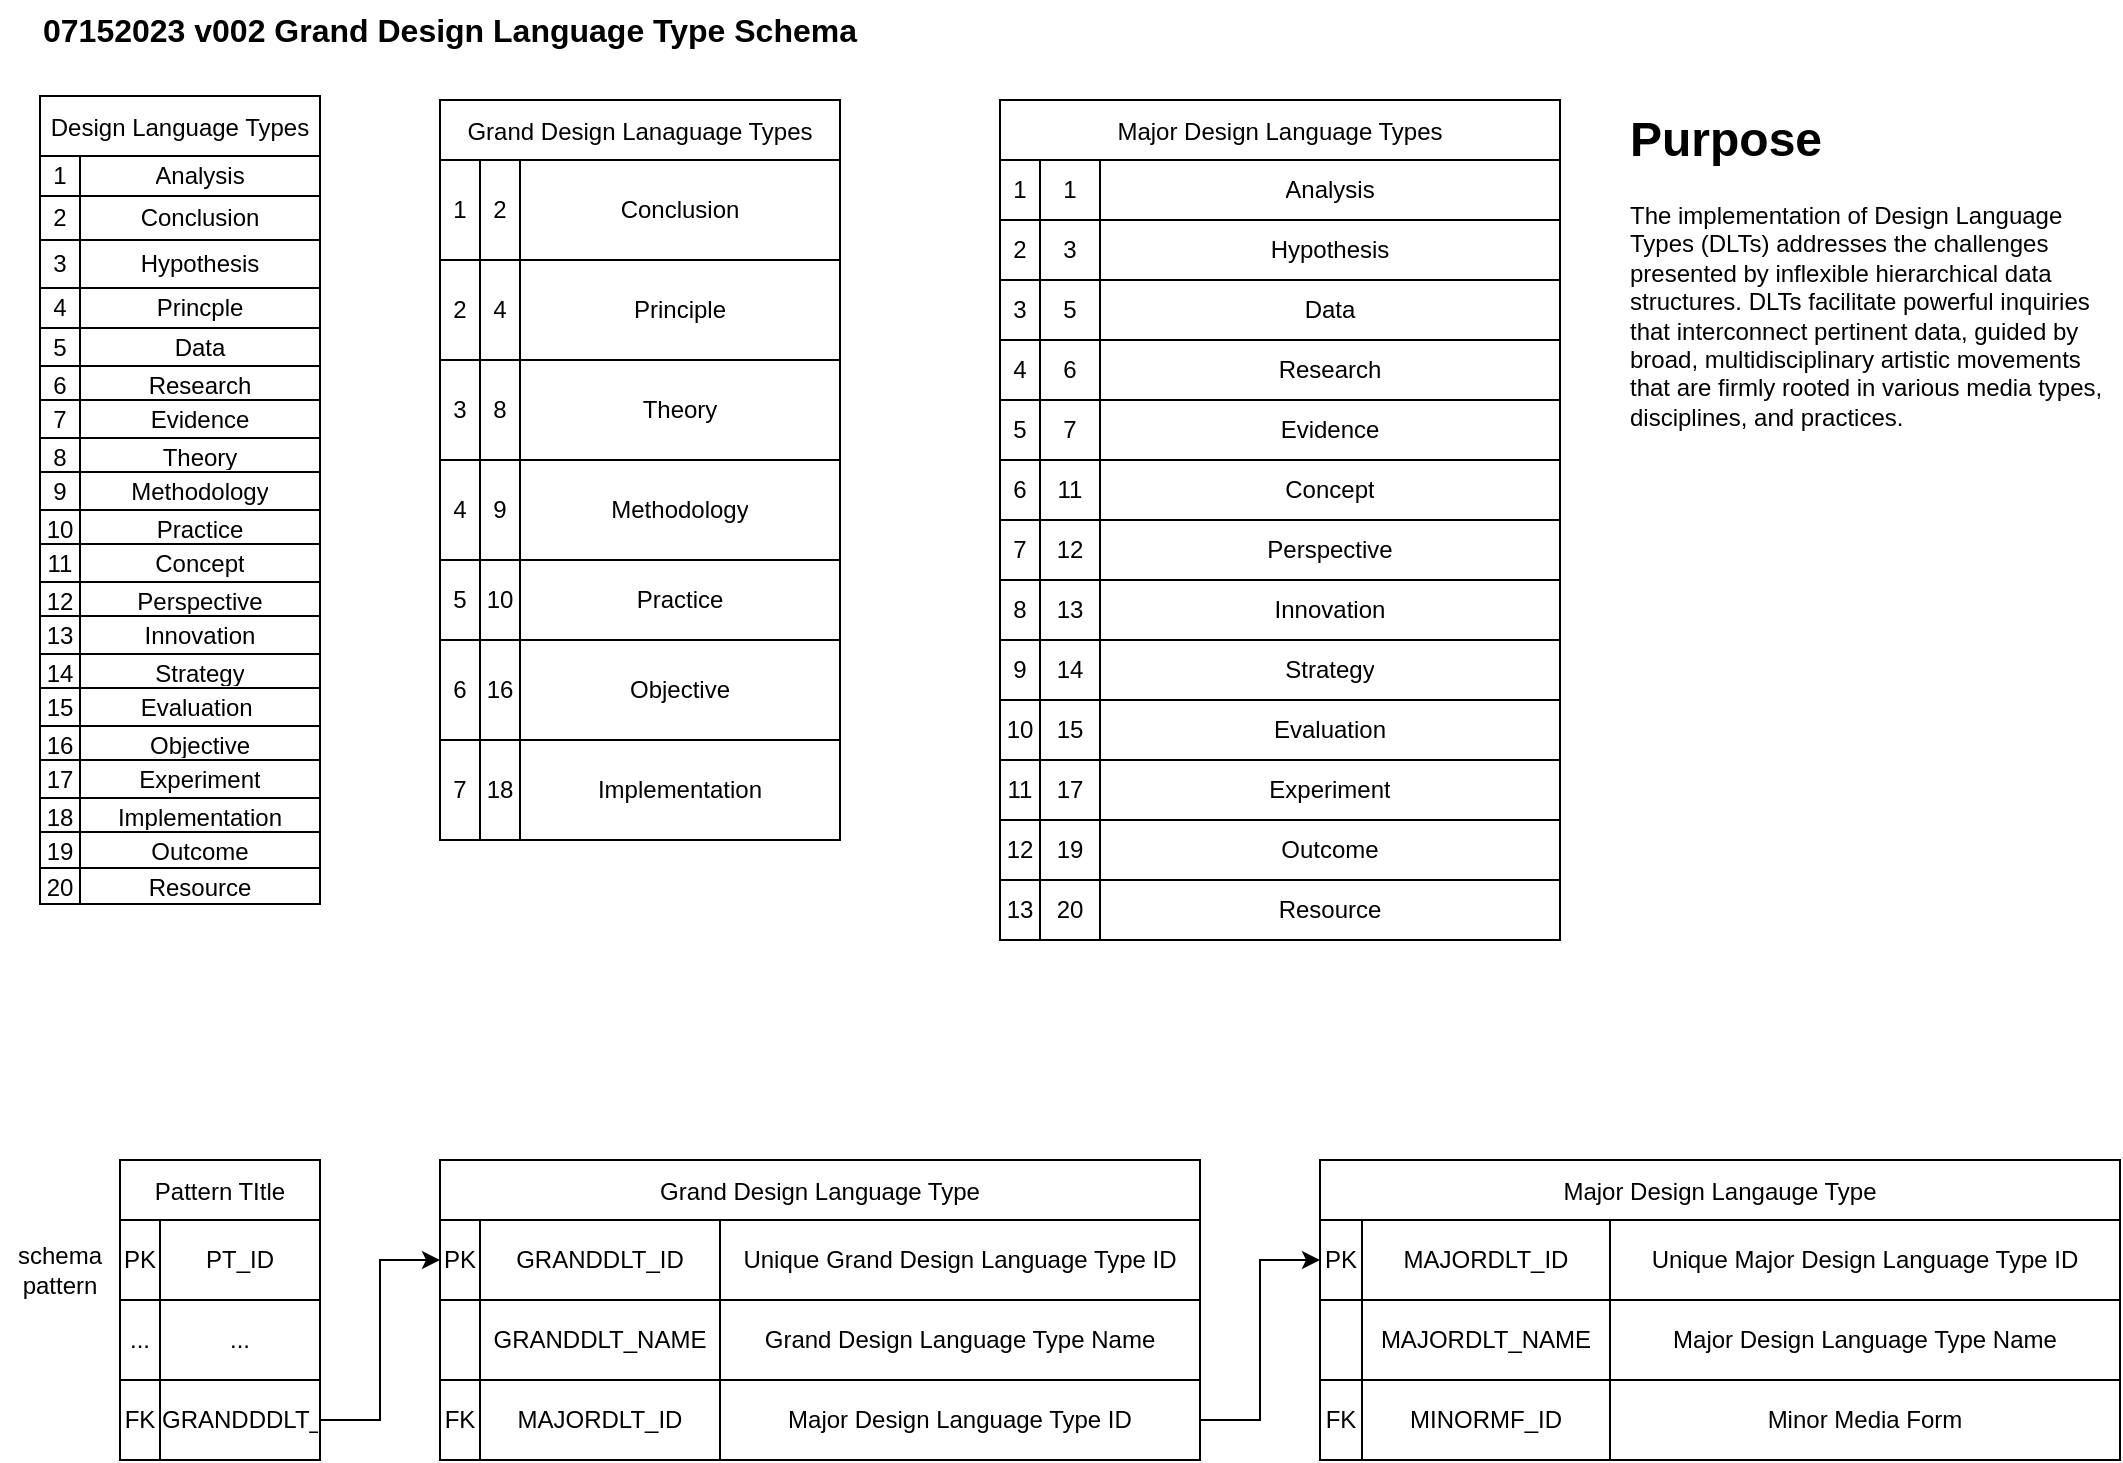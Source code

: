 <mxfile version="21.6.1" type="device">
  <diagram name="Page-1" id="jI4qV62Uj2EFACg4bPsj">
    <mxGraphModel dx="1434" dy="844" grid="1" gridSize="10" guides="1" tooltips="1" connect="1" arrows="1" fold="1" page="1" pageScale="1" pageWidth="1100" pageHeight="850" math="0" shadow="0">
      <root>
        <mxCell id="0" />
        <mxCell id="1" parent="0" />
        <mxCell id="KwdxTGRoU_PCcNSmUWH1-2" value="Design Language Types" style="shape=table;startSize=30;container=1;collapsible=0;childLayout=tableLayout;" parent="1" vertex="1">
          <mxGeometry x="40" y="58" width="140" height="404" as="geometry" />
        </mxCell>
        <mxCell id="KwdxTGRoU_PCcNSmUWH1-3" value="" style="shape=tableRow;horizontal=0;startSize=0;swimlaneHead=0;swimlaneBody=0;strokeColor=inherit;top=0;left=0;bottom=0;right=0;collapsible=0;dropTarget=0;fillColor=none;points=[[0,0.5],[1,0.5]];portConstraint=eastwest;" parent="KwdxTGRoU_PCcNSmUWH1-2" vertex="1">
          <mxGeometry y="30" width="140" height="20" as="geometry" />
        </mxCell>
        <mxCell id="KwdxTGRoU_PCcNSmUWH1-4" value="1" style="shape=partialRectangle;html=1;whiteSpace=wrap;connectable=0;strokeColor=inherit;overflow=hidden;fillColor=none;top=0;left=0;bottom=0;right=0;pointerEvents=1;" parent="KwdxTGRoU_PCcNSmUWH1-3" vertex="1">
          <mxGeometry width="20" height="20" as="geometry">
            <mxRectangle width="20" height="20" as="alternateBounds" />
          </mxGeometry>
        </mxCell>
        <mxCell id="KwdxTGRoU_PCcNSmUWH1-5" value="Analysis" style="shape=partialRectangle;html=1;whiteSpace=wrap;connectable=0;strokeColor=inherit;overflow=hidden;fillColor=none;top=0;left=0;bottom=0;right=0;pointerEvents=1;" parent="KwdxTGRoU_PCcNSmUWH1-3" vertex="1">
          <mxGeometry x="20" width="120" height="20" as="geometry">
            <mxRectangle width="120" height="20" as="alternateBounds" />
          </mxGeometry>
        </mxCell>
        <mxCell id="KwdxTGRoU_PCcNSmUWH1-7" value="" style="shape=tableRow;horizontal=0;startSize=0;swimlaneHead=0;swimlaneBody=0;strokeColor=inherit;top=0;left=0;bottom=0;right=0;collapsible=0;dropTarget=0;fillColor=none;points=[[0,0.5],[1,0.5]];portConstraint=eastwest;" parent="KwdxTGRoU_PCcNSmUWH1-2" vertex="1">
          <mxGeometry y="50" width="140" height="22" as="geometry" />
        </mxCell>
        <mxCell id="KwdxTGRoU_PCcNSmUWH1-8" value="2" style="shape=partialRectangle;html=1;whiteSpace=wrap;connectable=0;strokeColor=inherit;overflow=hidden;fillColor=none;top=0;left=0;bottom=0;right=0;pointerEvents=1;" parent="KwdxTGRoU_PCcNSmUWH1-7" vertex="1">
          <mxGeometry width="20" height="22" as="geometry">
            <mxRectangle width="20" height="22" as="alternateBounds" />
          </mxGeometry>
        </mxCell>
        <mxCell id="KwdxTGRoU_PCcNSmUWH1-9" value="Conclusion" style="shape=partialRectangle;html=1;whiteSpace=wrap;connectable=0;strokeColor=inherit;overflow=hidden;fillColor=none;top=0;left=0;bottom=0;right=0;pointerEvents=1;" parent="KwdxTGRoU_PCcNSmUWH1-7" vertex="1">
          <mxGeometry x="20" width="120" height="22" as="geometry">
            <mxRectangle width="120" height="22" as="alternateBounds" />
          </mxGeometry>
        </mxCell>
        <mxCell id="KwdxTGRoU_PCcNSmUWH1-11" value="" style="shape=tableRow;horizontal=0;startSize=0;swimlaneHead=0;swimlaneBody=0;strokeColor=inherit;top=0;left=0;bottom=0;right=0;collapsible=0;dropTarget=0;fillColor=none;points=[[0,0.5],[1,0.5]];portConstraint=eastwest;" parent="KwdxTGRoU_PCcNSmUWH1-2" vertex="1">
          <mxGeometry y="72" width="140" height="24" as="geometry" />
        </mxCell>
        <mxCell id="KwdxTGRoU_PCcNSmUWH1-12" value="3" style="shape=partialRectangle;html=1;whiteSpace=wrap;connectable=0;strokeColor=inherit;overflow=hidden;fillColor=none;top=0;left=0;bottom=0;right=0;pointerEvents=1;" parent="KwdxTGRoU_PCcNSmUWH1-11" vertex="1">
          <mxGeometry width="20" height="24" as="geometry">
            <mxRectangle width="20" height="24" as="alternateBounds" />
          </mxGeometry>
        </mxCell>
        <mxCell id="KwdxTGRoU_PCcNSmUWH1-13" value="Hypothesis" style="shape=partialRectangle;html=1;whiteSpace=wrap;connectable=0;strokeColor=inherit;overflow=hidden;fillColor=none;top=0;left=0;bottom=0;right=0;pointerEvents=1;" parent="KwdxTGRoU_PCcNSmUWH1-11" vertex="1">
          <mxGeometry x="20" width="120" height="24" as="geometry">
            <mxRectangle width="120" height="24" as="alternateBounds" />
          </mxGeometry>
        </mxCell>
        <mxCell id="KwdxTGRoU_PCcNSmUWH1-15" value="" style="shape=tableRow;horizontal=0;startSize=0;swimlaneHead=0;swimlaneBody=0;strokeColor=inherit;top=0;left=0;bottom=0;right=0;collapsible=0;dropTarget=0;fillColor=none;points=[[0,0.5],[1,0.5]];portConstraint=eastwest;" parent="KwdxTGRoU_PCcNSmUWH1-2" vertex="1">
          <mxGeometry y="96" width="140" height="20" as="geometry" />
        </mxCell>
        <mxCell id="KwdxTGRoU_PCcNSmUWH1-16" value="4" style="shape=partialRectangle;html=1;whiteSpace=wrap;connectable=0;strokeColor=inherit;overflow=hidden;fillColor=none;top=0;left=0;bottom=0;right=0;pointerEvents=1;" parent="KwdxTGRoU_PCcNSmUWH1-15" vertex="1">
          <mxGeometry width="20" height="20" as="geometry">
            <mxRectangle width="20" height="20" as="alternateBounds" />
          </mxGeometry>
        </mxCell>
        <mxCell id="KwdxTGRoU_PCcNSmUWH1-17" value="Princple" style="shape=partialRectangle;html=1;whiteSpace=wrap;connectable=0;strokeColor=inherit;overflow=hidden;fillColor=none;top=0;left=0;bottom=0;right=0;pointerEvents=1;" parent="KwdxTGRoU_PCcNSmUWH1-15" vertex="1">
          <mxGeometry x="20" width="120" height="20" as="geometry">
            <mxRectangle width="120" height="20" as="alternateBounds" />
          </mxGeometry>
        </mxCell>
        <mxCell id="KwdxTGRoU_PCcNSmUWH1-19" value="" style="shape=tableRow;horizontal=0;startSize=0;swimlaneHead=0;swimlaneBody=0;strokeColor=inherit;top=0;left=0;bottom=0;right=0;collapsible=0;dropTarget=0;fillColor=none;points=[[0,0.5],[1,0.5]];portConstraint=eastwest;" parent="KwdxTGRoU_PCcNSmUWH1-2" vertex="1">
          <mxGeometry y="116" width="140" height="19" as="geometry" />
        </mxCell>
        <mxCell id="KwdxTGRoU_PCcNSmUWH1-20" value="5" style="shape=partialRectangle;html=1;whiteSpace=wrap;connectable=0;strokeColor=inherit;overflow=hidden;fillColor=none;top=0;left=0;bottom=0;right=0;pointerEvents=1;" parent="KwdxTGRoU_PCcNSmUWH1-19" vertex="1">
          <mxGeometry width="20" height="19" as="geometry">
            <mxRectangle width="20" height="19" as="alternateBounds" />
          </mxGeometry>
        </mxCell>
        <mxCell id="KwdxTGRoU_PCcNSmUWH1-21" value="Data" style="shape=partialRectangle;html=1;whiteSpace=wrap;connectable=0;strokeColor=inherit;overflow=hidden;fillColor=none;top=0;left=0;bottom=0;right=0;pointerEvents=1;" parent="KwdxTGRoU_PCcNSmUWH1-19" vertex="1">
          <mxGeometry x="20" width="120" height="19" as="geometry">
            <mxRectangle width="120" height="19" as="alternateBounds" />
          </mxGeometry>
        </mxCell>
        <mxCell id="KwdxTGRoU_PCcNSmUWH1-23" value="" style="shape=tableRow;horizontal=0;startSize=0;swimlaneHead=0;swimlaneBody=0;strokeColor=inherit;top=0;left=0;bottom=0;right=0;collapsible=0;dropTarget=0;fillColor=none;points=[[0,0.5],[1,0.5]];portConstraint=eastwest;" parent="KwdxTGRoU_PCcNSmUWH1-2" vertex="1">
          <mxGeometry y="135" width="140" height="17" as="geometry" />
        </mxCell>
        <mxCell id="KwdxTGRoU_PCcNSmUWH1-24" value="6" style="shape=partialRectangle;html=1;whiteSpace=wrap;connectable=0;strokeColor=inherit;overflow=hidden;fillColor=none;top=0;left=0;bottom=0;right=0;pointerEvents=1;" parent="KwdxTGRoU_PCcNSmUWH1-23" vertex="1">
          <mxGeometry width="20" height="17" as="geometry">
            <mxRectangle width="20" height="17" as="alternateBounds" />
          </mxGeometry>
        </mxCell>
        <mxCell id="KwdxTGRoU_PCcNSmUWH1-25" value="Research" style="shape=partialRectangle;html=1;whiteSpace=wrap;connectable=0;strokeColor=inherit;overflow=hidden;fillColor=none;top=0;left=0;bottom=0;right=0;pointerEvents=1;" parent="KwdxTGRoU_PCcNSmUWH1-23" vertex="1">
          <mxGeometry x="20" width="120" height="17" as="geometry">
            <mxRectangle width="120" height="17" as="alternateBounds" />
          </mxGeometry>
        </mxCell>
        <mxCell id="KwdxTGRoU_PCcNSmUWH1-27" value="" style="shape=tableRow;horizontal=0;startSize=0;swimlaneHead=0;swimlaneBody=0;strokeColor=inherit;top=0;left=0;bottom=0;right=0;collapsible=0;dropTarget=0;fillColor=none;points=[[0,0.5],[1,0.5]];portConstraint=eastwest;" parent="KwdxTGRoU_PCcNSmUWH1-2" vertex="1">
          <mxGeometry y="152" width="140" height="19" as="geometry" />
        </mxCell>
        <mxCell id="KwdxTGRoU_PCcNSmUWH1-28" value="7" style="shape=partialRectangle;html=1;whiteSpace=wrap;connectable=0;strokeColor=inherit;overflow=hidden;fillColor=none;top=0;left=0;bottom=0;right=0;pointerEvents=1;" parent="KwdxTGRoU_PCcNSmUWH1-27" vertex="1">
          <mxGeometry width="20" height="19" as="geometry">
            <mxRectangle width="20" height="19" as="alternateBounds" />
          </mxGeometry>
        </mxCell>
        <mxCell id="KwdxTGRoU_PCcNSmUWH1-29" value="Evidence" style="shape=partialRectangle;html=1;whiteSpace=wrap;connectable=0;strokeColor=inherit;overflow=hidden;fillColor=none;top=0;left=0;bottom=0;right=0;pointerEvents=1;" parent="KwdxTGRoU_PCcNSmUWH1-27" vertex="1">
          <mxGeometry x="20" width="120" height="19" as="geometry">
            <mxRectangle width="120" height="19" as="alternateBounds" />
          </mxGeometry>
        </mxCell>
        <mxCell id="KwdxTGRoU_PCcNSmUWH1-31" value="" style="shape=tableRow;horizontal=0;startSize=0;swimlaneHead=0;swimlaneBody=0;strokeColor=inherit;top=0;left=0;bottom=0;right=0;collapsible=0;dropTarget=0;fillColor=none;points=[[0,0.5],[1,0.5]];portConstraint=eastwest;" parent="KwdxTGRoU_PCcNSmUWH1-2" vertex="1">
          <mxGeometry y="171" width="140" height="17" as="geometry" />
        </mxCell>
        <mxCell id="KwdxTGRoU_PCcNSmUWH1-32" value="8" style="shape=partialRectangle;html=1;whiteSpace=wrap;connectable=0;strokeColor=inherit;overflow=hidden;fillColor=none;top=0;left=0;bottom=0;right=0;pointerEvents=1;" parent="KwdxTGRoU_PCcNSmUWH1-31" vertex="1">
          <mxGeometry width="20" height="17" as="geometry">
            <mxRectangle width="20" height="17" as="alternateBounds" />
          </mxGeometry>
        </mxCell>
        <mxCell id="KwdxTGRoU_PCcNSmUWH1-33" value="Theory" style="shape=partialRectangle;html=1;whiteSpace=wrap;connectable=0;strokeColor=inherit;overflow=hidden;fillColor=none;top=0;left=0;bottom=0;right=0;pointerEvents=1;" parent="KwdxTGRoU_PCcNSmUWH1-31" vertex="1">
          <mxGeometry x="20" width="120" height="17" as="geometry">
            <mxRectangle width="120" height="17" as="alternateBounds" />
          </mxGeometry>
        </mxCell>
        <mxCell id="KwdxTGRoU_PCcNSmUWH1-35" value="" style="shape=tableRow;horizontal=0;startSize=0;swimlaneHead=0;swimlaneBody=0;strokeColor=inherit;top=0;left=0;bottom=0;right=0;collapsible=0;dropTarget=0;fillColor=none;points=[[0,0.5],[1,0.5]];portConstraint=eastwest;" parent="KwdxTGRoU_PCcNSmUWH1-2" vertex="1">
          <mxGeometry y="188" width="140" height="19" as="geometry" />
        </mxCell>
        <mxCell id="KwdxTGRoU_PCcNSmUWH1-36" value="9" style="shape=partialRectangle;html=1;whiteSpace=wrap;connectable=0;strokeColor=inherit;overflow=hidden;fillColor=none;top=0;left=0;bottom=0;right=0;pointerEvents=1;" parent="KwdxTGRoU_PCcNSmUWH1-35" vertex="1">
          <mxGeometry width="20" height="19" as="geometry">
            <mxRectangle width="20" height="19" as="alternateBounds" />
          </mxGeometry>
        </mxCell>
        <mxCell id="KwdxTGRoU_PCcNSmUWH1-37" value="Methodology" style="shape=partialRectangle;html=1;whiteSpace=wrap;connectable=0;strokeColor=inherit;overflow=hidden;fillColor=none;top=0;left=0;bottom=0;right=0;pointerEvents=1;" parent="KwdxTGRoU_PCcNSmUWH1-35" vertex="1">
          <mxGeometry x="20" width="120" height="19" as="geometry">
            <mxRectangle width="120" height="19" as="alternateBounds" />
          </mxGeometry>
        </mxCell>
        <mxCell id="KwdxTGRoU_PCcNSmUWH1-39" value="" style="shape=tableRow;horizontal=0;startSize=0;swimlaneHead=0;swimlaneBody=0;strokeColor=inherit;top=0;left=0;bottom=0;right=0;collapsible=0;dropTarget=0;fillColor=none;points=[[0,0.5],[1,0.5]];portConstraint=eastwest;" parent="KwdxTGRoU_PCcNSmUWH1-2" vertex="1">
          <mxGeometry y="207" width="140" height="17" as="geometry" />
        </mxCell>
        <mxCell id="KwdxTGRoU_PCcNSmUWH1-40" value="10" style="shape=partialRectangle;html=1;whiteSpace=wrap;connectable=0;strokeColor=inherit;overflow=hidden;fillColor=none;top=0;left=0;bottom=0;right=0;pointerEvents=1;" parent="KwdxTGRoU_PCcNSmUWH1-39" vertex="1">
          <mxGeometry width="20" height="17" as="geometry">
            <mxRectangle width="20" height="17" as="alternateBounds" />
          </mxGeometry>
        </mxCell>
        <mxCell id="KwdxTGRoU_PCcNSmUWH1-41" value="Practice" style="shape=partialRectangle;html=1;whiteSpace=wrap;connectable=0;strokeColor=inherit;overflow=hidden;fillColor=none;top=0;left=0;bottom=0;right=0;pointerEvents=1;" parent="KwdxTGRoU_PCcNSmUWH1-39" vertex="1">
          <mxGeometry x="20" width="120" height="17" as="geometry">
            <mxRectangle width="120" height="17" as="alternateBounds" />
          </mxGeometry>
        </mxCell>
        <mxCell id="KwdxTGRoU_PCcNSmUWH1-43" value="" style="shape=tableRow;horizontal=0;startSize=0;swimlaneHead=0;swimlaneBody=0;strokeColor=inherit;top=0;left=0;bottom=0;right=0;collapsible=0;dropTarget=0;fillColor=none;points=[[0,0.5],[1,0.5]];portConstraint=eastwest;" parent="KwdxTGRoU_PCcNSmUWH1-2" vertex="1">
          <mxGeometry y="224" width="140" height="19" as="geometry" />
        </mxCell>
        <mxCell id="KwdxTGRoU_PCcNSmUWH1-44" value="11" style="shape=partialRectangle;html=1;whiteSpace=wrap;connectable=0;strokeColor=inherit;overflow=hidden;fillColor=none;top=0;left=0;bottom=0;right=0;pointerEvents=1;" parent="KwdxTGRoU_PCcNSmUWH1-43" vertex="1">
          <mxGeometry width="20" height="19" as="geometry">
            <mxRectangle width="20" height="19" as="alternateBounds" />
          </mxGeometry>
        </mxCell>
        <mxCell id="KwdxTGRoU_PCcNSmUWH1-45" value="Concept" style="shape=partialRectangle;html=1;whiteSpace=wrap;connectable=0;strokeColor=inherit;overflow=hidden;fillColor=none;top=0;left=0;bottom=0;right=0;pointerEvents=1;" parent="KwdxTGRoU_PCcNSmUWH1-43" vertex="1">
          <mxGeometry x="20" width="120" height="19" as="geometry">
            <mxRectangle width="120" height="19" as="alternateBounds" />
          </mxGeometry>
        </mxCell>
        <mxCell id="KwdxTGRoU_PCcNSmUWH1-47" value="" style="shape=tableRow;horizontal=0;startSize=0;swimlaneHead=0;swimlaneBody=0;strokeColor=inherit;top=0;left=0;bottom=0;right=0;collapsible=0;dropTarget=0;fillColor=none;points=[[0,0.5],[1,0.5]];portConstraint=eastwest;" parent="KwdxTGRoU_PCcNSmUWH1-2" vertex="1">
          <mxGeometry y="243" width="140" height="17" as="geometry" />
        </mxCell>
        <mxCell id="KwdxTGRoU_PCcNSmUWH1-48" value="12" style="shape=partialRectangle;html=1;whiteSpace=wrap;connectable=0;strokeColor=inherit;overflow=hidden;fillColor=none;top=0;left=0;bottom=0;right=0;pointerEvents=1;" parent="KwdxTGRoU_PCcNSmUWH1-47" vertex="1">
          <mxGeometry width="20" height="17" as="geometry">
            <mxRectangle width="20" height="17" as="alternateBounds" />
          </mxGeometry>
        </mxCell>
        <mxCell id="KwdxTGRoU_PCcNSmUWH1-49" value="Perspective" style="shape=partialRectangle;html=1;whiteSpace=wrap;connectable=0;strokeColor=inherit;overflow=hidden;fillColor=none;top=0;left=0;bottom=0;right=0;pointerEvents=1;" parent="KwdxTGRoU_PCcNSmUWH1-47" vertex="1">
          <mxGeometry x="20" width="120" height="17" as="geometry">
            <mxRectangle width="120" height="17" as="alternateBounds" />
          </mxGeometry>
        </mxCell>
        <mxCell id="KwdxTGRoU_PCcNSmUWH1-51" value="" style="shape=tableRow;horizontal=0;startSize=0;swimlaneHead=0;swimlaneBody=0;strokeColor=inherit;top=0;left=0;bottom=0;right=0;collapsible=0;dropTarget=0;fillColor=none;points=[[0,0.5],[1,0.5]];portConstraint=eastwest;" parent="KwdxTGRoU_PCcNSmUWH1-2" vertex="1">
          <mxGeometry y="260" width="140" height="19" as="geometry" />
        </mxCell>
        <mxCell id="KwdxTGRoU_PCcNSmUWH1-52" value="13" style="shape=partialRectangle;html=1;whiteSpace=wrap;connectable=0;strokeColor=inherit;overflow=hidden;fillColor=none;top=0;left=0;bottom=0;right=0;pointerEvents=1;" parent="KwdxTGRoU_PCcNSmUWH1-51" vertex="1">
          <mxGeometry width="20" height="19" as="geometry">
            <mxRectangle width="20" height="19" as="alternateBounds" />
          </mxGeometry>
        </mxCell>
        <mxCell id="KwdxTGRoU_PCcNSmUWH1-53" value="Innovation" style="shape=partialRectangle;html=1;whiteSpace=wrap;connectable=0;strokeColor=inherit;overflow=hidden;fillColor=none;top=0;left=0;bottom=0;right=0;pointerEvents=1;" parent="KwdxTGRoU_PCcNSmUWH1-51" vertex="1">
          <mxGeometry x="20" width="120" height="19" as="geometry">
            <mxRectangle width="120" height="19" as="alternateBounds" />
          </mxGeometry>
        </mxCell>
        <mxCell id="KwdxTGRoU_PCcNSmUWH1-55" value="" style="shape=tableRow;horizontal=0;startSize=0;swimlaneHead=0;swimlaneBody=0;strokeColor=inherit;top=0;left=0;bottom=0;right=0;collapsible=0;dropTarget=0;fillColor=none;points=[[0,0.5],[1,0.5]];portConstraint=eastwest;" parent="KwdxTGRoU_PCcNSmUWH1-2" vertex="1">
          <mxGeometry y="279" width="140" height="17" as="geometry" />
        </mxCell>
        <mxCell id="KwdxTGRoU_PCcNSmUWH1-56" value="14" style="shape=partialRectangle;html=1;whiteSpace=wrap;connectable=0;strokeColor=inherit;overflow=hidden;fillColor=none;top=0;left=0;bottom=0;right=0;pointerEvents=1;" parent="KwdxTGRoU_PCcNSmUWH1-55" vertex="1">
          <mxGeometry width="20" height="17" as="geometry">
            <mxRectangle width="20" height="17" as="alternateBounds" />
          </mxGeometry>
        </mxCell>
        <mxCell id="KwdxTGRoU_PCcNSmUWH1-57" value="Strategy" style="shape=partialRectangle;html=1;whiteSpace=wrap;connectable=0;strokeColor=inherit;overflow=hidden;fillColor=none;top=0;left=0;bottom=0;right=0;pointerEvents=1;" parent="KwdxTGRoU_PCcNSmUWH1-55" vertex="1">
          <mxGeometry x="20" width="120" height="17" as="geometry">
            <mxRectangle width="120" height="17" as="alternateBounds" />
          </mxGeometry>
        </mxCell>
        <mxCell id="KwdxTGRoU_PCcNSmUWH1-59" value="" style="shape=tableRow;horizontal=0;startSize=0;swimlaneHead=0;swimlaneBody=0;strokeColor=inherit;top=0;left=0;bottom=0;right=0;collapsible=0;dropTarget=0;fillColor=none;points=[[0,0.5],[1,0.5]];portConstraint=eastwest;" parent="KwdxTGRoU_PCcNSmUWH1-2" vertex="1">
          <mxGeometry y="296" width="140" height="19" as="geometry" />
        </mxCell>
        <mxCell id="KwdxTGRoU_PCcNSmUWH1-60" value="15" style="shape=partialRectangle;html=1;whiteSpace=wrap;connectable=0;strokeColor=inherit;overflow=hidden;fillColor=none;top=0;left=0;bottom=0;right=0;pointerEvents=1;" parent="KwdxTGRoU_PCcNSmUWH1-59" vertex="1">
          <mxGeometry width="20" height="19" as="geometry">
            <mxRectangle width="20" height="19" as="alternateBounds" />
          </mxGeometry>
        </mxCell>
        <mxCell id="KwdxTGRoU_PCcNSmUWH1-61" value="Evaluation&amp;nbsp;" style="shape=partialRectangle;html=1;whiteSpace=wrap;connectable=0;strokeColor=inherit;overflow=hidden;fillColor=none;top=0;left=0;bottom=0;right=0;pointerEvents=1;" parent="KwdxTGRoU_PCcNSmUWH1-59" vertex="1">
          <mxGeometry x="20" width="120" height="19" as="geometry">
            <mxRectangle width="120" height="19" as="alternateBounds" />
          </mxGeometry>
        </mxCell>
        <mxCell id="KwdxTGRoU_PCcNSmUWH1-63" value="" style="shape=tableRow;horizontal=0;startSize=0;swimlaneHead=0;swimlaneBody=0;strokeColor=inherit;top=0;left=0;bottom=0;right=0;collapsible=0;dropTarget=0;fillColor=none;points=[[0,0.5],[1,0.5]];portConstraint=eastwest;" parent="KwdxTGRoU_PCcNSmUWH1-2" vertex="1">
          <mxGeometry y="315" width="140" height="17" as="geometry" />
        </mxCell>
        <mxCell id="KwdxTGRoU_PCcNSmUWH1-64" value="16" style="shape=partialRectangle;html=1;whiteSpace=wrap;connectable=0;strokeColor=inherit;overflow=hidden;fillColor=none;top=0;left=0;bottom=0;right=0;pointerEvents=1;" parent="KwdxTGRoU_PCcNSmUWH1-63" vertex="1">
          <mxGeometry width="20" height="17" as="geometry">
            <mxRectangle width="20" height="17" as="alternateBounds" />
          </mxGeometry>
        </mxCell>
        <mxCell id="KwdxTGRoU_PCcNSmUWH1-65" value="Objective" style="shape=partialRectangle;html=1;whiteSpace=wrap;connectable=0;strokeColor=inherit;overflow=hidden;fillColor=none;top=0;left=0;bottom=0;right=0;pointerEvents=1;" parent="KwdxTGRoU_PCcNSmUWH1-63" vertex="1">
          <mxGeometry x="20" width="120" height="17" as="geometry">
            <mxRectangle width="120" height="17" as="alternateBounds" />
          </mxGeometry>
        </mxCell>
        <mxCell id="KwdxTGRoU_PCcNSmUWH1-67" value="" style="shape=tableRow;horizontal=0;startSize=0;swimlaneHead=0;swimlaneBody=0;strokeColor=inherit;top=0;left=0;bottom=0;right=0;collapsible=0;dropTarget=0;fillColor=none;points=[[0,0.5],[1,0.5]];portConstraint=eastwest;" parent="KwdxTGRoU_PCcNSmUWH1-2" vertex="1">
          <mxGeometry y="332" width="140" height="19" as="geometry" />
        </mxCell>
        <mxCell id="KwdxTGRoU_PCcNSmUWH1-68" value="17" style="shape=partialRectangle;html=1;whiteSpace=wrap;connectable=0;strokeColor=inherit;overflow=hidden;fillColor=none;top=0;left=0;bottom=0;right=0;pointerEvents=1;" parent="KwdxTGRoU_PCcNSmUWH1-67" vertex="1">
          <mxGeometry width="20" height="19" as="geometry">
            <mxRectangle width="20" height="19" as="alternateBounds" />
          </mxGeometry>
        </mxCell>
        <mxCell id="KwdxTGRoU_PCcNSmUWH1-69" value="Experiment" style="shape=partialRectangle;html=1;whiteSpace=wrap;connectable=0;strokeColor=inherit;overflow=hidden;fillColor=none;top=0;left=0;bottom=0;right=0;pointerEvents=1;" parent="KwdxTGRoU_PCcNSmUWH1-67" vertex="1">
          <mxGeometry x="20" width="120" height="19" as="geometry">
            <mxRectangle width="120" height="19" as="alternateBounds" />
          </mxGeometry>
        </mxCell>
        <mxCell id="KwdxTGRoU_PCcNSmUWH1-71" value="" style="shape=tableRow;horizontal=0;startSize=0;swimlaneHead=0;swimlaneBody=0;strokeColor=inherit;top=0;left=0;bottom=0;right=0;collapsible=0;dropTarget=0;fillColor=none;points=[[0,0.5],[1,0.5]];portConstraint=eastwest;" parent="KwdxTGRoU_PCcNSmUWH1-2" vertex="1">
          <mxGeometry y="351" width="140" height="17" as="geometry" />
        </mxCell>
        <mxCell id="KwdxTGRoU_PCcNSmUWH1-72" value="18" style="shape=partialRectangle;html=1;whiteSpace=wrap;connectable=0;strokeColor=inherit;overflow=hidden;fillColor=none;top=0;left=0;bottom=0;right=0;pointerEvents=1;" parent="KwdxTGRoU_PCcNSmUWH1-71" vertex="1">
          <mxGeometry width="20" height="17" as="geometry">
            <mxRectangle width="20" height="17" as="alternateBounds" />
          </mxGeometry>
        </mxCell>
        <mxCell id="KwdxTGRoU_PCcNSmUWH1-73" value="Implementation" style="shape=partialRectangle;html=1;whiteSpace=wrap;connectable=0;strokeColor=inherit;overflow=hidden;fillColor=none;top=0;left=0;bottom=0;right=0;pointerEvents=1;" parent="KwdxTGRoU_PCcNSmUWH1-71" vertex="1">
          <mxGeometry x="20" width="120" height="17" as="geometry">
            <mxRectangle width="120" height="17" as="alternateBounds" />
          </mxGeometry>
        </mxCell>
        <mxCell id="KwdxTGRoU_PCcNSmUWH1-75" value="" style="shape=tableRow;horizontal=0;startSize=0;swimlaneHead=0;swimlaneBody=0;strokeColor=inherit;top=0;left=0;bottom=0;right=0;collapsible=0;dropTarget=0;fillColor=none;points=[[0,0.5],[1,0.5]];portConstraint=eastwest;" parent="KwdxTGRoU_PCcNSmUWH1-2" vertex="1">
          <mxGeometry y="368" width="140" height="18" as="geometry" />
        </mxCell>
        <mxCell id="KwdxTGRoU_PCcNSmUWH1-76" value="19" style="shape=partialRectangle;html=1;whiteSpace=wrap;connectable=0;strokeColor=inherit;overflow=hidden;fillColor=none;top=0;left=0;bottom=0;right=0;pointerEvents=1;" parent="KwdxTGRoU_PCcNSmUWH1-75" vertex="1">
          <mxGeometry width="20" height="18" as="geometry">
            <mxRectangle width="20" height="18" as="alternateBounds" />
          </mxGeometry>
        </mxCell>
        <mxCell id="KwdxTGRoU_PCcNSmUWH1-77" value="Outcome" style="shape=partialRectangle;html=1;whiteSpace=wrap;connectable=0;strokeColor=inherit;overflow=hidden;fillColor=none;top=0;left=0;bottom=0;right=0;pointerEvents=1;" parent="KwdxTGRoU_PCcNSmUWH1-75" vertex="1">
          <mxGeometry x="20" width="120" height="18" as="geometry">
            <mxRectangle width="120" height="18" as="alternateBounds" />
          </mxGeometry>
        </mxCell>
        <mxCell id="KwdxTGRoU_PCcNSmUWH1-79" value="" style="shape=tableRow;horizontal=0;startSize=0;swimlaneHead=0;swimlaneBody=0;strokeColor=inherit;top=0;left=0;bottom=0;right=0;collapsible=0;dropTarget=0;fillColor=none;points=[[0,0.5],[1,0.5]];portConstraint=eastwest;" parent="KwdxTGRoU_PCcNSmUWH1-2" vertex="1">
          <mxGeometry y="386" width="140" height="18" as="geometry" />
        </mxCell>
        <mxCell id="KwdxTGRoU_PCcNSmUWH1-80" value="20" style="shape=partialRectangle;html=1;whiteSpace=wrap;connectable=0;strokeColor=inherit;overflow=hidden;fillColor=none;top=0;left=0;bottom=0;right=0;pointerEvents=1;" parent="KwdxTGRoU_PCcNSmUWH1-79" vertex="1">
          <mxGeometry width="20" height="18" as="geometry">
            <mxRectangle width="20" height="18" as="alternateBounds" />
          </mxGeometry>
        </mxCell>
        <mxCell id="KwdxTGRoU_PCcNSmUWH1-81" value="Resource" style="shape=partialRectangle;html=1;whiteSpace=wrap;connectable=0;strokeColor=inherit;overflow=hidden;fillColor=none;top=0;left=0;bottom=0;right=0;pointerEvents=1;" parent="KwdxTGRoU_PCcNSmUWH1-79" vertex="1">
          <mxGeometry x="20" width="120" height="18" as="geometry">
            <mxRectangle width="120" height="18" as="alternateBounds" />
          </mxGeometry>
        </mxCell>
        <mxCell id="KwdxTGRoU_PCcNSmUWH1-103" value="Grand Design Lanaguage Types" style="shape=table;startSize=30;container=1;collapsible=0;childLayout=tableLayout;" parent="1" vertex="1">
          <mxGeometry x="240" y="60" width="200" height="370" as="geometry" />
        </mxCell>
        <mxCell id="KwdxTGRoU_PCcNSmUWH1-104" value="" style="shape=tableRow;horizontal=0;startSize=0;swimlaneHead=0;swimlaneBody=0;strokeColor=inherit;top=0;left=0;bottom=0;right=0;collapsible=0;dropTarget=0;fillColor=none;points=[[0,0.5],[1,0.5]];portConstraint=eastwest;" parent="KwdxTGRoU_PCcNSmUWH1-103" vertex="1">
          <mxGeometry y="30" width="200" height="50" as="geometry" />
        </mxCell>
        <mxCell id="KwdxTGRoU_PCcNSmUWH1-170" value="1" style="shape=partialRectangle;html=1;whiteSpace=wrap;connectable=0;strokeColor=inherit;overflow=hidden;fillColor=none;top=0;left=0;bottom=0;right=0;pointerEvents=1;" parent="KwdxTGRoU_PCcNSmUWH1-104" vertex="1">
          <mxGeometry width="20" height="50" as="geometry">
            <mxRectangle width="20" height="50" as="alternateBounds" />
          </mxGeometry>
        </mxCell>
        <mxCell id="KwdxTGRoU_PCcNSmUWH1-105" value="2" style="shape=partialRectangle;html=1;whiteSpace=wrap;connectable=0;strokeColor=inherit;overflow=hidden;fillColor=none;top=0;left=0;bottom=0;right=0;pointerEvents=1;" parent="KwdxTGRoU_PCcNSmUWH1-104" vertex="1">
          <mxGeometry x="20" width="20" height="50" as="geometry">
            <mxRectangle width="20" height="50" as="alternateBounds" />
          </mxGeometry>
        </mxCell>
        <mxCell id="KwdxTGRoU_PCcNSmUWH1-106" value="Conclusion" style="shape=partialRectangle;html=1;whiteSpace=wrap;connectable=0;strokeColor=inherit;overflow=hidden;fillColor=none;top=0;left=0;bottom=0;right=0;pointerEvents=1;" parent="KwdxTGRoU_PCcNSmUWH1-104" vertex="1">
          <mxGeometry x="40" width="160" height="50" as="geometry">
            <mxRectangle width="160" height="50" as="alternateBounds" />
          </mxGeometry>
        </mxCell>
        <mxCell id="KwdxTGRoU_PCcNSmUWH1-107" value="" style="shape=tableRow;horizontal=0;startSize=0;swimlaneHead=0;swimlaneBody=0;strokeColor=inherit;top=0;left=0;bottom=0;right=0;collapsible=0;dropTarget=0;fillColor=none;points=[[0,0.5],[1,0.5]];portConstraint=eastwest;" parent="KwdxTGRoU_PCcNSmUWH1-103" vertex="1">
          <mxGeometry y="80" width="200" height="50" as="geometry" />
        </mxCell>
        <mxCell id="KwdxTGRoU_PCcNSmUWH1-171" value="2" style="shape=partialRectangle;html=1;whiteSpace=wrap;connectable=0;strokeColor=inherit;overflow=hidden;fillColor=none;top=0;left=0;bottom=0;right=0;pointerEvents=1;" parent="KwdxTGRoU_PCcNSmUWH1-107" vertex="1">
          <mxGeometry width="20" height="50" as="geometry">
            <mxRectangle width="20" height="50" as="alternateBounds" />
          </mxGeometry>
        </mxCell>
        <mxCell id="KwdxTGRoU_PCcNSmUWH1-108" value="4" style="shape=partialRectangle;html=1;whiteSpace=wrap;connectable=0;strokeColor=inherit;overflow=hidden;fillColor=none;top=0;left=0;bottom=0;right=0;pointerEvents=1;" parent="KwdxTGRoU_PCcNSmUWH1-107" vertex="1">
          <mxGeometry x="20" width="20" height="50" as="geometry">
            <mxRectangle width="20" height="50" as="alternateBounds" />
          </mxGeometry>
        </mxCell>
        <mxCell id="KwdxTGRoU_PCcNSmUWH1-109" value="Principle" style="shape=partialRectangle;html=1;whiteSpace=wrap;connectable=0;strokeColor=inherit;overflow=hidden;fillColor=none;top=0;left=0;bottom=0;right=0;pointerEvents=1;" parent="KwdxTGRoU_PCcNSmUWH1-107" vertex="1">
          <mxGeometry x="40" width="160" height="50" as="geometry">
            <mxRectangle width="160" height="50" as="alternateBounds" />
          </mxGeometry>
        </mxCell>
        <mxCell id="KwdxTGRoU_PCcNSmUWH1-110" value="" style="shape=tableRow;horizontal=0;startSize=0;swimlaneHead=0;swimlaneBody=0;strokeColor=inherit;top=0;left=0;bottom=0;right=0;collapsible=0;dropTarget=0;fillColor=none;points=[[0,0.5],[1,0.5]];portConstraint=eastwest;" parent="KwdxTGRoU_PCcNSmUWH1-103" vertex="1">
          <mxGeometry y="130" width="200" height="50" as="geometry" />
        </mxCell>
        <mxCell id="KwdxTGRoU_PCcNSmUWH1-172" value="3" style="shape=partialRectangle;html=1;whiteSpace=wrap;connectable=0;strokeColor=inherit;overflow=hidden;fillColor=none;top=0;left=0;bottom=0;right=0;pointerEvents=1;" parent="KwdxTGRoU_PCcNSmUWH1-110" vertex="1">
          <mxGeometry width="20" height="50" as="geometry">
            <mxRectangle width="20" height="50" as="alternateBounds" />
          </mxGeometry>
        </mxCell>
        <mxCell id="KwdxTGRoU_PCcNSmUWH1-111" value="8" style="shape=partialRectangle;html=1;whiteSpace=wrap;connectable=0;strokeColor=inherit;overflow=hidden;fillColor=none;top=0;left=0;bottom=0;right=0;pointerEvents=1;" parent="KwdxTGRoU_PCcNSmUWH1-110" vertex="1">
          <mxGeometry x="20" width="20" height="50" as="geometry">
            <mxRectangle width="20" height="50" as="alternateBounds" />
          </mxGeometry>
        </mxCell>
        <mxCell id="KwdxTGRoU_PCcNSmUWH1-112" value="Theory" style="shape=partialRectangle;html=1;whiteSpace=wrap;connectable=0;strokeColor=inherit;overflow=hidden;fillColor=none;top=0;left=0;bottom=0;right=0;pointerEvents=1;" parent="KwdxTGRoU_PCcNSmUWH1-110" vertex="1">
          <mxGeometry x="40" width="160" height="50" as="geometry">
            <mxRectangle width="160" height="50" as="alternateBounds" />
          </mxGeometry>
        </mxCell>
        <mxCell id="KwdxTGRoU_PCcNSmUWH1-113" value="" style="shape=tableRow;horizontal=0;startSize=0;swimlaneHead=0;swimlaneBody=0;strokeColor=inherit;top=0;left=0;bottom=0;right=0;collapsible=0;dropTarget=0;fillColor=none;points=[[0,0.5],[1,0.5]];portConstraint=eastwest;" parent="KwdxTGRoU_PCcNSmUWH1-103" vertex="1">
          <mxGeometry y="180" width="200" height="50" as="geometry" />
        </mxCell>
        <mxCell id="KwdxTGRoU_PCcNSmUWH1-173" value="4" style="shape=partialRectangle;html=1;whiteSpace=wrap;connectable=0;strokeColor=inherit;overflow=hidden;fillColor=none;top=0;left=0;bottom=0;right=0;pointerEvents=1;" parent="KwdxTGRoU_PCcNSmUWH1-113" vertex="1">
          <mxGeometry width="20" height="50" as="geometry">
            <mxRectangle width="20" height="50" as="alternateBounds" />
          </mxGeometry>
        </mxCell>
        <mxCell id="KwdxTGRoU_PCcNSmUWH1-114" value="9" style="shape=partialRectangle;html=1;whiteSpace=wrap;connectable=0;strokeColor=inherit;overflow=hidden;fillColor=none;top=0;left=0;bottom=0;right=0;pointerEvents=1;" parent="KwdxTGRoU_PCcNSmUWH1-113" vertex="1">
          <mxGeometry x="20" width="20" height="50" as="geometry">
            <mxRectangle width="20" height="50" as="alternateBounds" />
          </mxGeometry>
        </mxCell>
        <mxCell id="KwdxTGRoU_PCcNSmUWH1-115" value="Methodology" style="shape=partialRectangle;html=1;whiteSpace=wrap;connectable=0;strokeColor=inherit;overflow=hidden;fillColor=none;top=0;left=0;bottom=0;right=0;pointerEvents=1;" parent="KwdxTGRoU_PCcNSmUWH1-113" vertex="1">
          <mxGeometry x="40" width="160" height="50" as="geometry">
            <mxRectangle width="160" height="50" as="alternateBounds" />
          </mxGeometry>
        </mxCell>
        <mxCell id="KwdxTGRoU_PCcNSmUWH1-116" value="" style="shape=tableRow;horizontal=0;startSize=0;swimlaneHead=0;swimlaneBody=0;strokeColor=inherit;top=0;left=0;bottom=0;right=0;collapsible=0;dropTarget=0;fillColor=none;points=[[0,0.5],[1,0.5]];portConstraint=eastwest;" parent="KwdxTGRoU_PCcNSmUWH1-103" vertex="1">
          <mxGeometry y="230" width="200" height="40" as="geometry" />
        </mxCell>
        <mxCell id="KwdxTGRoU_PCcNSmUWH1-174" value="5" style="shape=partialRectangle;html=1;whiteSpace=wrap;connectable=0;strokeColor=inherit;overflow=hidden;fillColor=none;top=0;left=0;bottom=0;right=0;pointerEvents=1;" parent="KwdxTGRoU_PCcNSmUWH1-116" vertex="1">
          <mxGeometry width="20" height="40" as="geometry">
            <mxRectangle width="20" height="40" as="alternateBounds" />
          </mxGeometry>
        </mxCell>
        <mxCell id="KwdxTGRoU_PCcNSmUWH1-117" value="10" style="shape=partialRectangle;html=1;whiteSpace=wrap;connectable=0;strokeColor=inherit;overflow=hidden;fillColor=none;top=0;left=0;bottom=0;right=0;pointerEvents=1;" parent="KwdxTGRoU_PCcNSmUWH1-116" vertex="1">
          <mxGeometry x="20" width="20" height="40" as="geometry">
            <mxRectangle width="20" height="40" as="alternateBounds" />
          </mxGeometry>
        </mxCell>
        <mxCell id="KwdxTGRoU_PCcNSmUWH1-118" value="Practice" style="shape=partialRectangle;html=1;whiteSpace=wrap;connectable=0;strokeColor=inherit;overflow=hidden;fillColor=none;top=0;left=0;bottom=0;right=0;pointerEvents=1;" parent="KwdxTGRoU_PCcNSmUWH1-116" vertex="1">
          <mxGeometry x="40" width="160" height="40" as="geometry">
            <mxRectangle width="160" height="40" as="alternateBounds" />
          </mxGeometry>
        </mxCell>
        <mxCell id="KwdxTGRoU_PCcNSmUWH1-119" value="" style="shape=tableRow;horizontal=0;startSize=0;swimlaneHead=0;swimlaneBody=0;strokeColor=inherit;top=0;left=0;bottom=0;right=0;collapsible=0;dropTarget=0;fillColor=none;points=[[0,0.5],[1,0.5]];portConstraint=eastwest;" parent="KwdxTGRoU_PCcNSmUWH1-103" vertex="1">
          <mxGeometry y="270" width="200" height="50" as="geometry" />
        </mxCell>
        <mxCell id="KwdxTGRoU_PCcNSmUWH1-175" value="6" style="shape=partialRectangle;html=1;whiteSpace=wrap;connectable=0;strokeColor=inherit;overflow=hidden;fillColor=none;top=0;left=0;bottom=0;right=0;pointerEvents=1;" parent="KwdxTGRoU_PCcNSmUWH1-119" vertex="1">
          <mxGeometry width="20" height="50" as="geometry">
            <mxRectangle width="20" height="50" as="alternateBounds" />
          </mxGeometry>
        </mxCell>
        <mxCell id="KwdxTGRoU_PCcNSmUWH1-120" value="16" style="shape=partialRectangle;html=1;whiteSpace=wrap;connectable=0;strokeColor=inherit;overflow=hidden;fillColor=none;top=0;left=0;bottom=0;right=0;pointerEvents=1;" parent="KwdxTGRoU_PCcNSmUWH1-119" vertex="1">
          <mxGeometry x="20" width="20" height="50" as="geometry">
            <mxRectangle width="20" height="50" as="alternateBounds" />
          </mxGeometry>
        </mxCell>
        <mxCell id="KwdxTGRoU_PCcNSmUWH1-121" value="Objective" style="shape=partialRectangle;html=1;whiteSpace=wrap;connectable=0;strokeColor=inherit;overflow=hidden;fillColor=none;top=0;left=0;bottom=0;right=0;pointerEvents=1;" parent="KwdxTGRoU_PCcNSmUWH1-119" vertex="1">
          <mxGeometry x="40" width="160" height="50" as="geometry">
            <mxRectangle width="160" height="50" as="alternateBounds" />
          </mxGeometry>
        </mxCell>
        <mxCell id="KwdxTGRoU_PCcNSmUWH1-122" value="" style="shape=tableRow;horizontal=0;startSize=0;swimlaneHead=0;swimlaneBody=0;strokeColor=inherit;top=0;left=0;bottom=0;right=0;collapsible=0;dropTarget=0;fillColor=none;points=[[0,0.5],[1,0.5]];portConstraint=eastwest;" parent="KwdxTGRoU_PCcNSmUWH1-103" vertex="1">
          <mxGeometry y="320" width="200" height="50" as="geometry" />
        </mxCell>
        <mxCell id="KwdxTGRoU_PCcNSmUWH1-176" value="7" style="shape=partialRectangle;html=1;whiteSpace=wrap;connectable=0;strokeColor=inherit;overflow=hidden;fillColor=none;top=0;left=0;bottom=0;right=0;pointerEvents=1;" parent="KwdxTGRoU_PCcNSmUWH1-122" vertex="1">
          <mxGeometry width="20" height="50" as="geometry">
            <mxRectangle width="20" height="50" as="alternateBounds" />
          </mxGeometry>
        </mxCell>
        <mxCell id="KwdxTGRoU_PCcNSmUWH1-123" value="18" style="shape=partialRectangle;html=1;whiteSpace=wrap;connectable=0;strokeColor=inherit;overflow=hidden;fillColor=none;top=0;left=0;bottom=0;right=0;pointerEvents=1;" parent="KwdxTGRoU_PCcNSmUWH1-122" vertex="1">
          <mxGeometry x="20" width="20" height="50" as="geometry">
            <mxRectangle width="20" height="50" as="alternateBounds" />
          </mxGeometry>
        </mxCell>
        <mxCell id="KwdxTGRoU_PCcNSmUWH1-124" value="Implementation" style="shape=partialRectangle;html=1;whiteSpace=wrap;connectable=0;strokeColor=inherit;overflow=hidden;fillColor=none;top=0;left=0;bottom=0;right=0;pointerEvents=1;" parent="KwdxTGRoU_PCcNSmUWH1-122" vertex="1">
          <mxGeometry x="40" width="160" height="50" as="geometry">
            <mxRectangle width="160" height="50" as="alternateBounds" />
          </mxGeometry>
        </mxCell>
        <mxCell id="KwdxTGRoU_PCcNSmUWH1-125" value="Major Design Language Types" style="shape=table;startSize=30;container=1;collapsible=0;childLayout=tableLayout;" parent="1" vertex="1">
          <mxGeometry x="520" y="60" width="280" height="420" as="geometry" />
        </mxCell>
        <mxCell id="KwdxTGRoU_PCcNSmUWH1-126" value="" style="shape=tableRow;horizontal=0;startSize=0;swimlaneHead=0;swimlaneBody=0;strokeColor=inherit;top=0;left=0;bottom=0;right=0;collapsible=0;dropTarget=0;fillColor=none;points=[[0,0.5],[1,0.5]];portConstraint=eastwest;" parent="KwdxTGRoU_PCcNSmUWH1-125" vertex="1">
          <mxGeometry y="30" width="280" height="30" as="geometry" />
        </mxCell>
        <mxCell id="KwdxTGRoU_PCcNSmUWH1-177" value="1" style="shape=partialRectangle;html=1;whiteSpace=wrap;connectable=0;strokeColor=inherit;overflow=hidden;fillColor=none;top=0;left=0;bottom=0;right=0;pointerEvents=1;" parent="KwdxTGRoU_PCcNSmUWH1-126" vertex="1">
          <mxGeometry width="20" height="30" as="geometry">
            <mxRectangle width="20" height="30" as="alternateBounds" />
          </mxGeometry>
        </mxCell>
        <mxCell id="KwdxTGRoU_PCcNSmUWH1-127" value="1" style="shape=partialRectangle;html=1;whiteSpace=wrap;connectable=0;strokeColor=inherit;overflow=hidden;fillColor=none;top=0;left=0;bottom=0;right=0;pointerEvents=1;" parent="KwdxTGRoU_PCcNSmUWH1-126" vertex="1">
          <mxGeometry x="20" width="30" height="30" as="geometry">
            <mxRectangle width="30" height="30" as="alternateBounds" />
          </mxGeometry>
        </mxCell>
        <mxCell id="KwdxTGRoU_PCcNSmUWH1-128" value="Analysis" style="shape=partialRectangle;html=1;whiteSpace=wrap;connectable=0;strokeColor=inherit;overflow=hidden;fillColor=none;top=0;left=0;bottom=0;right=0;pointerEvents=1;" parent="KwdxTGRoU_PCcNSmUWH1-126" vertex="1">
          <mxGeometry x="50" width="230" height="30" as="geometry">
            <mxRectangle width="230" height="30" as="alternateBounds" />
          </mxGeometry>
        </mxCell>
        <mxCell id="KwdxTGRoU_PCcNSmUWH1-129" value="" style="shape=tableRow;horizontal=0;startSize=0;swimlaneHead=0;swimlaneBody=0;strokeColor=inherit;top=0;left=0;bottom=0;right=0;collapsible=0;dropTarget=0;fillColor=none;points=[[0,0.5],[1,0.5]];portConstraint=eastwest;" parent="KwdxTGRoU_PCcNSmUWH1-125" vertex="1">
          <mxGeometry y="60" width="280" height="30" as="geometry" />
        </mxCell>
        <mxCell id="KwdxTGRoU_PCcNSmUWH1-178" value="2" style="shape=partialRectangle;html=1;whiteSpace=wrap;connectable=0;strokeColor=inherit;overflow=hidden;fillColor=none;top=0;left=0;bottom=0;right=0;pointerEvents=1;" parent="KwdxTGRoU_PCcNSmUWH1-129" vertex="1">
          <mxGeometry width="20" height="30" as="geometry">
            <mxRectangle width="20" height="30" as="alternateBounds" />
          </mxGeometry>
        </mxCell>
        <mxCell id="KwdxTGRoU_PCcNSmUWH1-130" value="3" style="shape=partialRectangle;html=1;whiteSpace=wrap;connectable=0;strokeColor=inherit;overflow=hidden;fillColor=none;top=0;left=0;bottom=0;right=0;pointerEvents=1;" parent="KwdxTGRoU_PCcNSmUWH1-129" vertex="1">
          <mxGeometry x="20" width="30" height="30" as="geometry">
            <mxRectangle width="30" height="30" as="alternateBounds" />
          </mxGeometry>
        </mxCell>
        <mxCell id="KwdxTGRoU_PCcNSmUWH1-131" value="Hypothesis" style="shape=partialRectangle;html=1;whiteSpace=wrap;connectable=0;strokeColor=inherit;overflow=hidden;fillColor=none;top=0;left=0;bottom=0;right=0;pointerEvents=1;" parent="KwdxTGRoU_PCcNSmUWH1-129" vertex="1">
          <mxGeometry x="50" width="230" height="30" as="geometry">
            <mxRectangle width="230" height="30" as="alternateBounds" />
          </mxGeometry>
        </mxCell>
        <mxCell id="KwdxTGRoU_PCcNSmUWH1-132" value="" style="shape=tableRow;horizontal=0;startSize=0;swimlaneHead=0;swimlaneBody=0;strokeColor=inherit;top=0;left=0;bottom=0;right=0;collapsible=0;dropTarget=0;fillColor=none;points=[[0,0.5],[1,0.5]];portConstraint=eastwest;" parent="KwdxTGRoU_PCcNSmUWH1-125" vertex="1">
          <mxGeometry y="90" width="280" height="30" as="geometry" />
        </mxCell>
        <mxCell id="KwdxTGRoU_PCcNSmUWH1-179" value="3" style="shape=partialRectangle;html=1;whiteSpace=wrap;connectable=0;strokeColor=inherit;overflow=hidden;fillColor=none;top=0;left=0;bottom=0;right=0;pointerEvents=1;" parent="KwdxTGRoU_PCcNSmUWH1-132" vertex="1">
          <mxGeometry width="20" height="30" as="geometry">
            <mxRectangle width="20" height="30" as="alternateBounds" />
          </mxGeometry>
        </mxCell>
        <mxCell id="KwdxTGRoU_PCcNSmUWH1-133" value="5" style="shape=partialRectangle;html=1;whiteSpace=wrap;connectable=0;strokeColor=inherit;overflow=hidden;fillColor=none;top=0;left=0;bottom=0;right=0;pointerEvents=1;" parent="KwdxTGRoU_PCcNSmUWH1-132" vertex="1">
          <mxGeometry x="20" width="30" height="30" as="geometry">
            <mxRectangle width="30" height="30" as="alternateBounds" />
          </mxGeometry>
        </mxCell>
        <mxCell id="KwdxTGRoU_PCcNSmUWH1-134" value="Data" style="shape=partialRectangle;html=1;whiteSpace=wrap;connectable=0;strokeColor=inherit;overflow=hidden;fillColor=none;top=0;left=0;bottom=0;right=0;pointerEvents=1;" parent="KwdxTGRoU_PCcNSmUWH1-132" vertex="1">
          <mxGeometry x="50" width="230" height="30" as="geometry">
            <mxRectangle width="230" height="30" as="alternateBounds" />
          </mxGeometry>
        </mxCell>
        <mxCell id="KwdxTGRoU_PCcNSmUWH1-135" value="" style="shape=tableRow;horizontal=0;startSize=0;swimlaneHead=0;swimlaneBody=0;strokeColor=inherit;top=0;left=0;bottom=0;right=0;collapsible=0;dropTarget=0;fillColor=none;points=[[0,0.5],[1,0.5]];portConstraint=eastwest;" parent="KwdxTGRoU_PCcNSmUWH1-125" vertex="1">
          <mxGeometry y="120" width="280" height="30" as="geometry" />
        </mxCell>
        <mxCell id="KwdxTGRoU_PCcNSmUWH1-180" value="4" style="shape=partialRectangle;html=1;whiteSpace=wrap;connectable=0;strokeColor=inherit;overflow=hidden;fillColor=none;top=0;left=0;bottom=0;right=0;pointerEvents=1;" parent="KwdxTGRoU_PCcNSmUWH1-135" vertex="1">
          <mxGeometry width="20" height="30" as="geometry">
            <mxRectangle width="20" height="30" as="alternateBounds" />
          </mxGeometry>
        </mxCell>
        <mxCell id="KwdxTGRoU_PCcNSmUWH1-136" value="6" style="shape=partialRectangle;html=1;whiteSpace=wrap;connectable=0;strokeColor=inherit;overflow=hidden;fillColor=none;top=0;left=0;bottom=0;right=0;pointerEvents=1;" parent="KwdxTGRoU_PCcNSmUWH1-135" vertex="1">
          <mxGeometry x="20" width="30" height="30" as="geometry">
            <mxRectangle width="30" height="30" as="alternateBounds" />
          </mxGeometry>
        </mxCell>
        <mxCell id="KwdxTGRoU_PCcNSmUWH1-137" value="Research" style="shape=partialRectangle;html=1;whiteSpace=wrap;connectable=0;strokeColor=inherit;overflow=hidden;fillColor=none;top=0;left=0;bottom=0;right=0;pointerEvents=1;" parent="KwdxTGRoU_PCcNSmUWH1-135" vertex="1">
          <mxGeometry x="50" width="230" height="30" as="geometry">
            <mxRectangle width="230" height="30" as="alternateBounds" />
          </mxGeometry>
        </mxCell>
        <mxCell id="KwdxTGRoU_PCcNSmUWH1-138" value="" style="shape=tableRow;horizontal=0;startSize=0;swimlaneHead=0;swimlaneBody=0;strokeColor=inherit;top=0;left=0;bottom=0;right=0;collapsible=0;dropTarget=0;fillColor=none;points=[[0,0.5],[1,0.5]];portConstraint=eastwest;" parent="KwdxTGRoU_PCcNSmUWH1-125" vertex="1">
          <mxGeometry y="150" width="280" height="30" as="geometry" />
        </mxCell>
        <mxCell id="KwdxTGRoU_PCcNSmUWH1-181" value="5" style="shape=partialRectangle;html=1;whiteSpace=wrap;connectable=0;strokeColor=inherit;overflow=hidden;fillColor=none;top=0;left=0;bottom=0;right=0;pointerEvents=1;" parent="KwdxTGRoU_PCcNSmUWH1-138" vertex="1">
          <mxGeometry width="20" height="30" as="geometry">
            <mxRectangle width="20" height="30" as="alternateBounds" />
          </mxGeometry>
        </mxCell>
        <mxCell id="KwdxTGRoU_PCcNSmUWH1-139" value="7" style="shape=partialRectangle;html=1;whiteSpace=wrap;connectable=0;strokeColor=inherit;overflow=hidden;fillColor=none;top=0;left=0;bottom=0;right=0;pointerEvents=1;" parent="KwdxTGRoU_PCcNSmUWH1-138" vertex="1">
          <mxGeometry x="20" width="30" height="30" as="geometry">
            <mxRectangle width="30" height="30" as="alternateBounds" />
          </mxGeometry>
        </mxCell>
        <mxCell id="KwdxTGRoU_PCcNSmUWH1-140" value="Evidence" style="shape=partialRectangle;html=1;whiteSpace=wrap;connectable=0;strokeColor=inherit;overflow=hidden;fillColor=none;top=0;left=0;bottom=0;right=0;pointerEvents=1;" parent="KwdxTGRoU_PCcNSmUWH1-138" vertex="1">
          <mxGeometry x="50" width="230" height="30" as="geometry">
            <mxRectangle width="230" height="30" as="alternateBounds" />
          </mxGeometry>
        </mxCell>
        <mxCell id="KwdxTGRoU_PCcNSmUWH1-141" value="" style="shape=tableRow;horizontal=0;startSize=0;swimlaneHead=0;swimlaneBody=0;strokeColor=inherit;top=0;left=0;bottom=0;right=0;collapsible=0;dropTarget=0;fillColor=none;points=[[0,0.5],[1,0.5]];portConstraint=eastwest;" parent="KwdxTGRoU_PCcNSmUWH1-125" vertex="1">
          <mxGeometry y="180" width="280" height="30" as="geometry" />
        </mxCell>
        <mxCell id="KwdxTGRoU_PCcNSmUWH1-182" value="6" style="shape=partialRectangle;html=1;whiteSpace=wrap;connectable=0;strokeColor=inherit;overflow=hidden;fillColor=none;top=0;left=0;bottom=0;right=0;pointerEvents=1;" parent="KwdxTGRoU_PCcNSmUWH1-141" vertex="1">
          <mxGeometry width="20" height="30" as="geometry">
            <mxRectangle width="20" height="30" as="alternateBounds" />
          </mxGeometry>
        </mxCell>
        <mxCell id="KwdxTGRoU_PCcNSmUWH1-142" value="11" style="shape=partialRectangle;html=1;whiteSpace=wrap;connectable=0;strokeColor=inherit;overflow=hidden;fillColor=none;top=0;left=0;bottom=0;right=0;pointerEvents=1;" parent="KwdxTGRoU_PCcNSmUWH1-141" vertex="1">
          <mxGeometry x="20" width="30" height="30" as="geometry">
            <mxRectangle width="30" height="30" as="alternateBounds" />
          </mxGeometry>
        </mxCell>
        <mxCell id="KwdxTGRoU_PCcNSmUWH1-143" value="Concept" style="shape=partialRectangle;html=1;whiteSpace=wrap;connectable=0;strokeColor=inherit;overflow=hidden;fillColor=none;top=0;left=0;bottom=0;right=0;pointerEvents=1;" parent="KwdxTGRoU_PCcNSmUWH1-141" vertex="1">
          <mxGeometry x="50" width="230" height="30" as="geometry">
            <mxRectangle width="230" height="30" as="alternateBounds" />
          </mxGeometry>
        </mxCell>
        <mxCell id="KwdxTGRoU_PCcNSmUWH1-144" value="" style="shape=tableRow;horizontal=0;startSize=0;swimlaneHead=0;swimlaneBody=0;strokeColor=inherit;top=0;left=0;bottom=0;right=0;collapsible=0;dropTarget=0;fillColor=none;points=[[0,0.5],[1,0.5]];portConstraint=eastwest;" parent="KwdxTGRoU_PCcNSmUWH1-125" vertex="1">
          <mxGeometry y="210" width="280" height="30" as="geometry" />
        </mxCell>
        <mxCell id="KwdxTGRoU_PCcNSmUWH1-183" value="7" style="shape=partialRectangle;html=1;whiteSpace=wrap;connectable=0;strokeColor=inherit;overflow=hidden;fillColor=none;top=0;left=0;bottom=0;right=0;pointerEvents=1;" parent="KwdxTGRoU_PCcNSmUWH1-144" vertex="1">
          <mxGeometry width="20" height="30" as="geometry">
            <mxRectangle width="20" height="30" as="alternateBounds" />
          </mxGeometry>
        </mxCell>
        <mxCell id="KwdxTGRoU_PCcNSmUWH1-145" value="12" style="shape=partialRectangle;html=1;whiteSpace=wrap;connectable=0;strokeColor=inherit;overflow=hidden;fillColor=none;top=0;left=0;bottom=0;right=0;pointerEvents=1;" parent="KwdxTGRoU_PCcNSmUWH1-144" vertex="1">
          <mxGeometry x="20" width="30" height="30" as="geometry">
            <mxRectangle width="30" height="30" as="alternateBounds" />
          </mxGeometry>
        </mxCell>
        <mxCell id="KwdxTGRoU_PCcNSmUWH1-146" value="Perspective" style="shape=partialRectangle;html=1;whiteSpace=wrap;connectable=0;strokeColor=inherit;overflow=hidden;fillColor=none;top=0;left=0;bottom=0;right=0;pointerEvents=1;" parent="KwdxTGRoU_PCcNSmUWH1-144" vertex="1">
          <mxGeometry x="50" width="230" height="30" as="geometry">
            <mxRectangle width="230" height="30" as="alternateBounds" />
          </mxGeometry>
        </mxCell>
        <mxCell id="KwdxTGRoU_PCcNSmUWH1-147" value="" style="shape=tableRow;horizontal=0;startSize=0;swimlaneHead=0;swimlaneBody=0;strokeColor=inherit;top=0;left=0;bottom=0;right=0;collapsible=0;dropTarget=0;fillColor=none;points=[[0,0.5],[1,0.5]];portConstraint=eastwest;" parent="KwdxTGRoU_PCcNSmUWH1-125" vertex="1">
          <mxGeometry y="240" width="280" height="30" as="geometry" />
        </mxCell>
        <mxCell id="KwdxTGRoU_PCcNSmUWH1-184" value="8" style="shape=partialRectangle;html=1;whiteSpace=wrap;connectable=0;strokeColor=inherit;overflow=hidden;fillColor=none;top=0;left=0;bottom=0;right=0;pointerEvents=1;" parent="KwdxTGRoU_PCcNSmUWH1-147" vertex="1">
          <mxGeometry width="20" height="30" as="geometry">
            <mxRectangle width="20" height="30" as="alternateBounds" />
          </mxGeometry>
        </mxCell>
        <mxCell id="KwdxTGRoU_PCcNSmUWH1-148" value="13" style="shape=partialRectangle;html=1;whiteSpace=wrap;connectable=0;strokeColor=inherit;overflow=hidden;fillColor=none;top=0;left=0;bottom=0;right=0;pointerEvents=1;" parent="KwdxTGRoU_PCcNSmUWH1-147" vertex="1">
          <mxGeometry x="20" width="30" height="30" as="geometry">
            <mxRectangle width="30" height="30" as="alternateBounds" />
          </mxGeometry>
        </mxCell>
        <mxCell id="KwdxTGRoU_PCcNSmUWH1-149" value="Innovation" style="shape=partialRectangle;html=1;whiteSpace=wrap;connectable=0;strokeColor=inherit;overflow=hidden;fillColor=none;top=0;left=0;bottom=0;right=0;pointerEvents=1;" parent="KwdxTGRoU_PCcNSmUWH1-147" vertex="1">
          <mxGeometry x="50" width="230" height="30" as="geometry">
            <mxRectangle width="230" height="30" as="alternateBounds" />
          </mxGeometry>
        </mxCell>
        <mxCell id="KwdxTGRoU_PCcNSmUWH1-150" value="" style="shape=tableRow;horizontal=0;startSize=0;swimlaneHead=0;swimlaneBody=0;strokeColor=inherit;top=0;left=0;bottom=0;right=0;collapsible=0;dropTarget=0;fillColor=none;points=[[0,0.5],[1,0.5]];portConstraint=eastwest;" parent="KwdxTGRoU_PCcNSmUWH1-125" vertex="1">
          <mxGeometry y="270" width="280" height="30" as="geometry" />
        </mxCell>
        <mxCell id="KwdxTGRoU_PCcNSmUWH1-185" value="9" style="shape=partialRectangle;html=1;whiteSpace=wrap;connectable=0;strokeColor=inherit;overflow=hidden;fillColor=none;top=0;left=0;bottom=0;right=0;pointerEvents=1;" parent="KwdxTGRoU_PCcNSmUWH1-150" vertex="1">
          <mxGeometry width="20" height="30" as="geometry">
            <mxRectangle width="20" height="30" as="alternateBounds" />
          </mxGeometry>
        </mxCell>
        <mxCell id="KwdxTGRoU_PCcNSmUWH1-151" value="14" style="shape=partialRectangle;html=1;whiteSpace=wrap;connectable=0;strokeColor=inherit;overflow=hidden;fillColor=none;top=0;left=0;bottom=0;right=0;pointerEvents=1;" parent="KwdxTGRoU_PCcNSmUWH1-150" vertex="1">
          <mxGeometry x="20" width="30" height="30" as="geometry">
            <mxRectangle width="30" height="30" as="alternateBounds" />
          </mxGeometry>
        </mxCell>
        <mxCell id="KwdxTGRoU_PCcNSmUWH1-152" value="Strategy" style="shape=partialRectangle;html=1;whiteSpace=wrap;connectable=0;strokeColor=inherit;overflow=hidden;fillColor=none;top=0;left=0;bottom=0;right=0;pointerEvents=1;" parent="KwdxTGRoU_PCcNSmUWH1-150" vertex="1">
          <mxGeometry x="50" width="230" height="30" as="geometry">
            <mxRectangle width="230" height="30" as="alternateBounds" />
          </mxGeometry>
        </mxCell>
        <mxCell id="KwdxTGRoU_PCcNSmUWH1-153" value="" style="shape=tableRow;horizontal=0;startSize=0;swimlaneHead=0;swimlaneBody=0;strokeColor=inherit;top=0;left=0;bottom=0;right=0;collapsible=0;dropTarget=0;fillColor=none;points=[[0,0.5],[1,0.5]];portConstraint=eastwest;" parent="KwdxTGRoU_PCcNSmUWH1-125" vertex="1">
          <mxGeometry y="300" width="280" height="30" as="geometry" />
        </mxCell>
        <mxCell id="KwdxTGRoU_PCcNSmUWH1-186" value="10" style="shape=partialRectangle;html=1;whiteSpace=wrap;connectable=0;strokeColor=inherit;overflow=hidden;fillColor=none;top=0;left=0;bottom=0;right=0;pointerEvents=1;" parent="KwdxTGRoU_PCcNSmUWH1-153" vertex="1">
          <mxGeometry width="20" height="30" as="geometry">
            <mxRectangle width="20" height="30" as="alternateBounds" />
          </mxGeometry>
        </mxCell>
        <mxCell id="KwdxTGRoU_PCcNSmUWH1-154" value="15" style="shape=partialRectangle;html=1;whiteSpace=wrap;connectable=0;strokeColor=inherit;overflow=hidden;fillColor=none;top=0;left=0;bottom=0;right=0;pointerEvents=1;" parent="KwdxTGRoU_PCcNSmUWH1-153" vertex="1">
          <mxGeometry x="20" width="30" height="30" as="geometry">
            <mxRectangle width="30" height="30" as="alternateBounds" />
          </mxGeometry>
        </mxCell>
        <mxCell id="KwdxTGRoU_PCcNSmUWH1-155" value="Evaluation" style="shape=partialRectangle;html=1;whiteSpace=wrap;connectable=0;strokeColor=inherit;overflow=hidden;fillColor=none;top=0;left=0;bottom=0;right=0;pointerEvents=1;" parent="KwdxTGRoU_PCcNSmUWH1-153" vertex="1">
          <mxGeometry x="50" width="230" height="30" as="geometry">
            <mxRectangle width="230" height="30" as="alternateBounds" />
          </mxGeometry>
        </mxCell>
        <mxCell id="KwdxTGRoU_PCcNSmUWH1-156" value="" style="shape=tableRow;horizontal=0;startSize=0;swimlaneHead=0;swimlaneBody=0;strokeColor=inherit;top=0;left=0;bottom=0;right=0;collapsible=0;dropTarget=0;fillColor=none;points=[[0,0.5],[1,0.5]];portConstraint=eastwest;" parent="KwdxTGRoU_PCcNSmUWH1-125" vertex="1">
          <mxGeometry y="330" width="280" height="30" as="geometry" />
        </mxCell>
        <mxCell id="KwdxTGRoU_PCcNSmUWH1-187" value="11" style="shape=partialRectangle;html=1;whiteSpace=wrap;connectable=0;strokeColor=inherit;overflow=hidden;fillColor=none;top=0;left=0;bottom=0;right=0;pointerEvents=1;" parent="KwdxTGRoU_PCcNSmUWH1-156" vertex="1">
          <mxGeometry width="20" height="30" as="geometry">
            <mxRectangle width="20" height="30" as="alternateBounds" />
          </mxGeometry>
        </mxCell>
        <mxCell id="KwdxTGRoU_PCcNSmUWH1-157" value="17" style="shape=partialRectangle;html=1;whiteSpace=wrap;connectable=0;strokeColor=inherit;overflow=hidden;fillColor=none;top=0;left=0;bottom=0;right=0;pointerEvents=1;" parent="KwdxTGRoU_PCcNSmUWH1-156" vertex="1">
          <mxGeometry x="20" width="30" height="30" as="geometry">
            <mxRectangle width="30" height="30" as="alternateBounds" />
          </mxGeometry>
        </mxCell>
        <mxCell id="KwdxTGRoU_PCcNSmUWH1-158" value="Experiment" style="shape=partialRectangle;html=1;whiteSpace=wrap;connectable=0;strokeColor=inherit;overflow=hidden;fillColor=none;top=0;left=0;bottom=0;right=0;pointerEvents=1;" parent="KwdxTGRoU_PCcNSmUWH1-156" vertex="1">
          <mxGeometry x="50" width="230" height="30" as="geometry">
            <mxRectangle width="230" height="30" as="alternateBounds" />
          </mxGeometry>
        </mxCell>
        <mxCell id="KwdxTGRoU_PCcNSmUWH1-159" value="" style="shape=tableRow;horizontal=0;startSize=0;swimlaneHead=0;swimlaneBody=0;strokeColor=inherit;top=0;left=0;bottom=0;right=0;collapsible=0;dropTarget=0;fillColor=none;points=[[0,0.5],[1,0.5]];portConstraint=eastwest;" parent="KwdxTGRoU_PCcNSmUWH1-125" vertex="1">
          <mxGeometry y="360" width="280" height="30" as="geometry" />
        </mxCell>
        <mxCell id="KwdxTGRoU_PCcNSmUWH1-188" value="12" style="shape=partialRectangle;html=1;whiteSpace=wrap;connectable=0;strokeColor=inherit;overflow=hidden;fillColor=none;top=0;left=0;bottom=0;right=0;pointerEvents=1;" parent="KwdxTGRoU_PCcNSmUWH1-159" vertex="1">
          <mxGeometry width="20" height="30" as="geometry">
            <mxRectangle width="20" height="30" as="alternateBounds" />
          </mxGeometry>
        </mxCell>
        <mxCell id="KwdxTGRoU_PCcNSmUWH1-160" value="19" style="shape=partialRectangle;html=1;whiteSpace=wrap;connectable=0;strokeColor=inherit;overflow=hidden;fillColor=none;top=0;left=0;bottom=0;right=0;pointerEvents=1;" parent="KwdxTGRoU_PCcNSmUWH1-159" vertex="1">
          <mxGeometry x="20" width="30" height="30" as="geometry">
            <mxRectangle width="30" height="30" as="alternateBounds" />
          </mxGeometry>
        </mxCell>
        <mxCell id="KwdxTGRoU_PCcNSmUWH1-161" value="Outcome" style="shape=partialRectangle;html=1;whiteSpace=wrap;connectable=0;strokeColor=inherit;overflow=hidden;fillColor=none;top=0;left=0;bottom=0;right=0;pointerEvents=1;" parent="KwdxTGRoU_PCcNSmUWH1-159" vertex="1">
          <mxGeometry x="50" width="230" height="30" as="geometry">
            <mxRectangle width="230" height="30" as="alternateBounds" />
          </mxGeometry>
        </mxCell>
        <mxCell id="KwdxTGRoU_PCcNSmUWH1-162" value="" style="shape=tableRow;horizontal=0;startSize=0;swimlaneHead=0;swimlaneBody=0;strokeColor=inherit;top=0;left=0;bottom=0;right=0;collapsible=0;dropTarget=0;fillColor=none;points=[[0,0.5],[1,0.5]];portConstraint=eastwest;" parent="KwdxTGRoU_PCcNSmUWH1-125" vertex="1">
          <mxGeometry y="390" width="280" height="30" as="geometry" />
        </mxCell>
        <mxCell id="KwdxTGRoU_PCcNSmUWH1-189" value="13" style="shape=partialRectangle;html=1;whiteSpace=wrap;connectable=0;strokeColor=inherit;overflow=hidden;fillColor=none;top=0;left=0;bottom=0;right=0;pointerEvents=1;" parent="KwdxTGRoU_PCcNSmUWH1-162" vertex="1">
          <mxGeometry width="20" height="30" as="geometry">
            <mxRectangle width="20" height="30" as="alternateBounds" />
          </mxGeometry>
        </mxCell>
        <mxCell id="KwdxTGRoU_PCcNSmUWH1-163" value="20" style="shape=partialRectangle;html=1;whiteSpace=wrap;connectable=0;strokeColor=inherit;overflow=hidden;fillColor=none;top=0;left=0;bottom=0;right=0;pointerEvents=1;" parent="KwdxTGRoU_PCcNSmUWH1-162" vertex="1">
          <mxGeometry x="20" width="30" height="30" as="geometry">
            <mxRectangle width="30" height="30" as="alternateBounds" />
          </mxGeometry>
        </mxCell>
        <mxCell id="KwdxTGRoU_PCcNSmUWH1-164" value="Resource" style="shape=partialRectangle;html=1;whiteSpace=wrap;connectable=0;strokeColor=inherit;overflow=hidden;fillColor=none;top=0;left=0;bottom=0;right=0;pointerEvents=1;" parent="KwdxTGRoU_PCcNSmUWH1-162" vertex="1">
          <mxGeometry x="50" width="230" height="30" as="geometry">
            <mxRectangle width="230" height="30" as="alternateBounds" />
          </mxGeometry>
        </mxCell>
        <mxCell id="KwdxTGRoU_PCcNSmUWH1-197" value="&lt;h1&gt;Purpose&lt;/h1&gt;&lt;p&gt;The implementation of Design Language Types (DLTs) addresses the challenges presented by inflexible hierarchical data structures. DLTs facilitate powerful inquiries that interconnect pertinent data, guided by broad, multidisciplinary artistic movements that are firmly rooted in various media types, disciplines, and practices.&lt;br&gt;&lt;/p&gt;" style="text;html=1;strokeColor=none;fillColor=none;spacing=5;spacingTop=-20;whiteSpace=wrap;overflow=hidden;rounded=0;" parent="1" vertex="1">
          <mxGeometry x="830" y="60" width="250" height="190" as="geometry" />
        </mxCell>
        <mxCell id="KwdxTGRoU_PCcNSmUWH1-198" value="&lt;span style=&quot;font-size: 16px;&quot;&gt;07152023 v002 Grand Design Language Type Schema&lt;/span&gt;" style="text;html=1;strokeColor=none;fillColor=none;align=center;verticalAlign=middle;whiteSpace=wrap;rounded=0;fontStyle=1" parent="1" vertex="1">
          <mxGeometry x="20" y="10" width="450" height="30" as="geometry" />
        </mxCell>
        <mxCell id="zzADF-3Zt0PvS9EsOYR9-1" value="Pattern TItle" style="shape=table;startSize=30;container=1;collapsible=0;childLayout=tableLayout;" vertex="1" parent="1">
          <mxGeometry x="80" y="590" width="100" height="150" as="geometry" />
        </mxCell>
        <mxCell id="zzADF-3Zt0PvS9EsOYR9-2" value="" style="shape=tableRow;horizontal=0;startSize=0;swimlaneHead=0;swimlaneBody=0;strokeColor=inherit;top=0;left=0;bottom=0;right=0;collapsible=0;dropTarget=0;fillColor=none;points=[[0,0.5],[1,0.5]];portConstraint=eastwest;" vertex="1" parent="zzADF-3Zt0PvS9EsOYR9-1">
          <mxGeometry y="30" width="100" height="40" as="geometry" />
        </mxCell>
        <mxCell id="zzADF-3Zt0PvS9EsOYR9-3" value="PK" style="shape=partialRectangle;html=1;whiteSpace=wrap;connectable=0;strokeColor=inherit;overflow=hidden;fillColor=none;top=0;left=0;bottom=0;right=0;pointerEvents=1;" vertex="1" parent="zzADF-3Zt0PvS9EsOYR9-2">
          <mxGeometry width="20" height="40" as="geometry">
            <mxRectangle width="20" height="40" as="alternateBounds" />
          </mxGeometry>
        </mxCell>
        <mxCell id="zzADF-3Zt0PvS9EsOYR9-4" value="PT_ID" style="shape=partialRectangle;html=1;whiteSpace=wrap;connectable=0;strokeColor=inherit;overflow=hidden;fillColor=none;top=0;left=0;bottom=0;right=0;pointerEvents=1;" vertex="1" parent="zzADF-3Zt0PvS9EsOYR9-2">
          <mxGeometry x="20" width="80" height="40" as="geometry">
            <mxRectangle width="80" height="40" as="alternateBounds" />
          </mxGeometry>
        </mxCell>
        <mxCell id="zzADF-3Zt0PvS9EsOYR9-5" value="" style="shape=tableRow;horizontal=0;startSize=0;swimlaneHead=0;swimlaneBody=0;strokeColor=inherit;top=0;left=0;bottom=0;right=0;collapsible=0;dropTarget=0;fillColor=none;points=[[0,0.5],[1,0.5]];portConstraint=eastwest;" vertex="1" parent="zzADF-3Zt0PvS9EsOYR9-1">
          <mxGeometry y="70" width="100" height="40" as="geometry" />
        </mxCell>
        <mxCell id="zzADF-3Zt0PvS9EsOYR9-6" value="..." style="shape=partialRectangle;html=1;whiteSpace=wrap;connectable=0;strokeColor=inherit;overflow=hidden;fillColor=none;top=0;left=0;bottom=0;right=0;pointerEvents=1;" vertex="1" parent="zzADF-3Zt0PvS9EsOYR9-5">
          <mxGeometry width="20" height="40" as="geometry">
            <mxRectangle width="20" height="40" as="alternateBounds" />
          </mxGeometry>
        </mxCell>
        <mxCell id="zzADF-3Zt0PvS9EsOYR9-7" value="..." style="shape=partialRectangle;html=1;whiteSpace=wrap;connectable=0;strokeColor=inherit;overflow=hidden;fillColor=none;top=0;left=0;bottom=0;right=0;pointerEvents=1;" vertex="1" parent="zzADF-3Zt0PvS9EsOYR9-5">
          <mxGeometry x="20" width="80" height="40" as="geometry">
            <mxRectangle width="80" height="40" as="alternateBounds" />
          </mxGeometry>
        </mxCell>
        <mxCell id="zzADF-3Zt0PvS9EsOYR9-8" value="" style="shape=tableRow;horizontal=0;startSize=0;swimlaneHead=0;swimlaneBody=0;strokeColor=inherit;top=0;left=0;bottom=0;right=0;collapsible=0;dropTarget=0;fillColor=none;points=[[0,0.5],[1,0.5]];portConstraint=eastwest;" vertex="1" parent="zzADF-3Zt0PvS9EsOYR9-1">
          <mxGeometry y="110" width="100" height="40" as="geometry" />
        </mxCell>
        <mxCell id="zzADF-3Zt0PvS9EsOYR9-9" value="FK" style="shape=partialRectangle;html=1;whiteSpace=wrap;connectable=0;strokeColor=inherit;overflow=hidden;fillColor=none;top=0;left=0;bottom=0;right=0;pointerEvents=1;" vertex="1" parent="zzADF-3Zt0PvS9EsOYR9-8">
          <mxGeometry width="20" height="40" as="geometry">
            <mxRectangle width="20" height="40" as="alternateBounds" />
          </mxGeometry>
        </mxCell>
        <mxCell id="zzADF-3Zt0PvS9EsOYR9-10" value="GRANDDDLT_ID" style="shape=partialRectangle;html=1;whiteSpace=wrap;connectable=0;strokeColor=inherit;overflow=hidden;fillColor=none;top=0;left=0;bottom=0;right=0;pointerEvents=1;" vertex="1" parent="zzADF-3Zt0PvS9EsOYR9-8">
          <mxGeometry x="20" width="80" height="40" as="geometry">
            <mxRectangle width="80" height="40" as="alternateBounds" />
          </mxGeometry>
        </mxCell>
        <mxCell id="zzADF-3Zt0PvS9EsOYR9-11" value="Grand Design Language Type" style="shape=table;startSize=30;container=1;collapsible=0;childLayout=tableLayout;" vertex="1" parent="1">
          <mxGeometry x="240" y="590" width="380" height="150" as="geometry" />
        </mxCell>
        <mxCell id="zzADF-3Zt0PvS9EsOYR9-12" value="" style="shape=tableRow;horizontal=0;startSize=0;swimlaneHead=0;swimlaneBody=0;strokeColor=inherit;top=0;left=0;bottom=0;right=0;collapsible=0;dropTarget=0;fillColor=none;points=[[0,0.5],[1,0.5]];portConstraint=eastwest;" vertex="1" parent="zzADF-3Zt0PvS9EsOYR9-11">
          <mxGeometry y="30" width="380" height="40" as="geometry" />
        </mxCell>
        <mxCell id="zzADF-3Zt0PvS9EsOYR9-13" value="PK" style="shape=partialRectangle;html=1;whiteSpace=wrap;connectable=0;strokeColor=inherit;overflow=hidden;fillColor=none;top=0;left=0;bottom=0;right=0;pointerEvents=1;" vertex="1" parent="zzADF-3Zt0PvS9EsOYR9-12">
          <mxGeometry width="20" height="40" as="geometry">
            <mxRectangle width="20" height="40" as="alternateBounds" />
          </mxGeometry>
        </mxCell>
        <mxCell id="zzADF-3Zt0PvS9EsOYR9-14" value="GRANDDLT_ID" style="shape=partialRectangle;html=1;whiteSpace=wrap;connectable=0;strokeColor=inherit;overflow=hidden;fillColor=none;top=0;left=0;bottom=0;right=0;pointerEvents=1;" vertex="1" parent="zzADF-3Zt0PvS9EsOYR9-12">
          <mxGeometry x="20" width="120" height="40" as="geometry">
            <mxRectangle width="120" height="40" as="alternateBounds" />
          </mxGeometry>
        </mxCell>
        <mxCell id="zzADF-3Zt0PvS9EsOYR9-15" value="Unique Grand Design Language Type ID" style="shape=partialRectangle;html=1;whiteSpace=wrap;connectable=0;strokeColor=inherit;overflow=hidden;fillColor=none;top=0;left=0;bottom=0;right=0;pointerEvents=1;" vertex="1" parent="zzADF-3Zt0PvS9EsOYR9-12">
          <mxGeometry x="140" width="240" height="40" as="geometry">
            <mxRectangle width="240" height="40" as="alternateBounds" />
          </mxGeometry>
        </mxCell>
        <mxCell id="zzADF-3Zt0PvS9EsOYR9-16" value="" style="shape=tableRow;horizontal=0;startSize=0;swimlaneHead=0;swimlaneBody=0;strokeColor=inherit;top=0;left=0;bottom=0;right=0;collapsible=0;dropTarget=0;fillColor=none;points=[[0,0.5],[1,0.5]];portConstraint=eastwest;" vertex="1" parent="zzADF-3Zt0PvS9EsOYR9-11">
          <mxGeometry y="70" width="380" height="40" as="geometry" />
        </mxCell>
        <mxCell id="zzADF-3Zt0PvS9EsOYR9-17" value="" style="shape=partialRectangle;html=1;whiteSpace=wrap;connectable=0;strokeColor=inherit;overflow=hidden;fillColor=none;top=0;left=0;bottom=0;right=0;pointerEvents=1;" vertex="1" parent="zzADF-3Zt0PvS9EsOYR9-16">
          <mxGeometry width="20" height="40" as="geometry">
            <mxRectangle width="20" height="40" as="alternateBounds" />
          </mxGeometry>
        </mxCell>
        <mxCell id="zzADF-3Zt0PvS9EsOYR9-18" value="GRANDDLT_NAME" style="shape=partialRectangle;html=1;whiteSpace=wrap;connectable=0;strokeColor=inherit;overflow=hidden;fillColor=none;top=0;left=0;bottom=0;right=0;pointerEvents=1;" vertex="1" parent="zzADF-3Zt0PvS9EsOYR9-16">
          <mxGeometry x="20" width="120" height="40" as="geometry">
            <mxRectangle width="120" height="40" as="alternateBounds" />
          </mxGeometry>
        </mxCell>
        <mxCell id="zzADF-3Zt0PvS9EsOYR9-19" value="Grand Design Language Type Name" style="shape=partialRectangle;html=1;whiteSpace=wrap;connectable=0;strokeColor=inherit;overflow=hidden;fillColor=none;top=0;left=0;bottom=0;right=0;pointerEvents=1;" vertex="1" parent="zzADF-3Zt0PvS9EsOYR9-16">
          <mxGeometry x="140" width="240" height="40" as="geometry">
            <mxRectangle width="240" height="40" as="alternateBounds" />
          </mxGeometry>
        </mxCell>
        <mxCell id="zzADF-3Zt0PvS9EsOYR9-20" value="" style="shape=tableRow;horizontal=0;startSize=0;swimlaneHead=0;swimlaneBody=0;strokeColor=inherit;top=0;left=0;bottom=0;right=0;collapsible=0;dropTarget=0;fillColor=none;points=[[0,0.5],[1,0.5]];portConstraint=eastwest;" vertex="1" parent="zzADF-3Zt0PvS9EsOYR9-11">
          <mxGeometry y="110" width="380" height="40" as="geometry" />
        </mxCell>
        <mxCell id="zzADF-3Zt0PvS9EsOYR9-21" value="FK" style="shape=partialRectangle;html=1;whiteSpace=wrap;connectable=0;strokeColor=inherit;overflow=hidden;fillColor=none;top=0;left=0;bottom=0;right=0;pointerEvents=1;" vertex="1" parent="zzADF-3Zt0PvS9EsOYR9-20">
          <mxGeometry width="20" height="40" as="geometry">
            <mxRectangle width="20" height="40" as="alternateBounds" />
          </mxGeometry>
        </mxCell>
        <mxCell id="zzADF-3Zt0PvS9EsOYR9-22" value="MAJORDLT_ID" style="shape=partialRectangle;html=1;whiteSpace=wrap;connectable=0;strokeColor=inherit;overflow=hidden;fillColor=none;top=0;left=0;bottom=0;right=0;pointerEvents=1;" vertex="1" parent="zzADF-3Zt0PvS9EsOYR9-20">
          <mxGeometry x="20" width="120" height="40" as="geometry">
            <mxRectangle width="120" height="40" as="alternateBounds" />
          </mxGeometry>
        </mxCell>
        <mxCell id="zzADF-3Zt0PvS9EsOYR9-23" value="Major Design Language Type ID" style="shape=partialRectangle;html=1;whiteSpace=wrap;connectable=0;strokeColor=inherit;overflow=hidden;fillColor=none;top=0;left=0;bottom=0;right=0;pointerEvents=1;" vertex="1" parent="zzADF-3Zt0PvS9EsOYR9-20">
          <mxGeometry x="140" width="240" height="40" as="geometry">
            <mxRectangle width="240" height="40" as="alternateBounds" />
          </mxGeometry>
        </mxCell>
        <mxCell id="zzADF-3Zt0PvS9EsOYR9-24" style="edgeStyle=orthogonalEdgeStyle;rounded=0;orthogonalLoop=1;jettySize=auto;html=1;exitX=1;exitY=0.5;exitDx=0;exitDy=0;entryX=0;entryY=0.5;entryDx=0;entryDy=0;" edge="1" parent="1" source="zzADF-3Zt0PvS9EsOYR9-8" target="zzADF-3Zt0PvS9EsOYR9-12">
          <mxGeometry relative="1" as="geometry" />
        </mxCell>
        <mxCell id="zzADF-3Zt0PvS9EsOYR9-25" value="Major Design Langauge Type" style="shape=table;startSize=30;container=1;collapsible=0;childLayout=tableLayout;" vertex="1" parent="1">
          <mxGeometry x="680" y="590" width="400" height="150" as="geometry" />
        </mxCell>
        <mxCell id="zzADF-3Zt0PvS9EsOYR9-26" value="" style="shape=tableRow;horizontal=0;startSize=0;swimlaneHead=0;swimlaneBody=0;strokeColor=inherit;top=0;left=0;bottom=0;right=0;collapsible=0;dropTarget=0;fillColor=none;points=[[0,0.5],[1,0.5]];portConstraint=eastwest;" vertex="1" parent="zzADF-3Zt0PvS9EsOYR9-25">
          <mxGeometry y="30" width="400" height="40" as="geometry" />
        </mxCell>
        <mxCell id="zzADF-3Zt0PvS9EsOYR9-27" value="PK" style="shape=partialRectangle;html=1;whiteSpace=wrap;connectable=0;strokeColor=inherit;overflow=hidden;fillColor=none;top=0;left=0;bottom=0;right=0;pointerEvents=1;" vertex="1" parent="zzADF-3Zt0PvS9EsOYR9-26">
          <mxGeometry width="21" height="40" as="geometry">
            <mxRectangle width="21" height="40" as="alternateBounds" />
          </mxGeometry>
        </mxCell>
        <mxCell id="zzADF-3Zt0PvS9EsOYR9-28" value="MAJORDLT_ID" style="shape=partialRectangle;html=1;whiteSpace=wrap;connectable=0;strokeColor=inherit;overflow=hidden;fillColor=none;top=0;left=0;bottom=0;right=0;pointerEvents=1;" vertex="1" parent="zzADF-3Zt0PvS9EsOYR9-26">
          <mxGeometry x="21" width="124" height="40" as="geometry">
            <mxRectangle width="124" height="40" as="alternateBounds" />
          </mxGeometry>
        </mxCell>
        <mxCell id="zzADF-3Zt0PvS9EsOYR9-29" value="Unique Major Design Language Type ID" style="shape=partialRectangle;html=1;whiteSpace=wrap;connectable=0;strokeColor=inherit;overflow=hidden;fillColor=none;top=0;left=0;bottom=0;right=0;pointerEvents=1;" vertex="1" parent="zzADF-3Zt0PvS9EsOYR9-26">
          <mxGeometry x="145" width="255" height="40" as="geometry">
            <mxRectangle width="255" height="40" as="alternateBounds" />
          </mxGeometry>
        </mxCell>
        <mxCell id="zzADF-3Zt0PvS9EsOYR9-30" value="" style="shape=tableRow;horizontal=0;startSize=0;swimlaneHead=0;swimlaneBody=0;strokeColor=inherit;top=0;left=0;bottom=0;right=0;collapsible=0;dropTarget=0;fillColor=none;points=[[0,0.5],[1,0.5]];portConstraint=eastwest;" vertex="1" parent="zzADF-3Zt0PvS9EsOYR9-25">
          <mxGeometry y="70" width="400" height="40" as="geometry" />
        </mxCell>
        <mxCell id="zzADF-3Zt0PvS9EsOYR9-31" value="" style="shape=partialRectangle;html=1;whiteSpace=wrap;connectable=0;strokeColor=inherit;overflow=hidden;fillColor=none;top=0;left=0;bottom=0;right=0;pointerEvents=1;" vertex="1" parent="zzADF-3Zt0PvS9EsOYR9-30">
          <mxGeometry width="21" height="40" as="geometry">
            <mxRectangle width="21" height="40" as="alternateBounds" />
          </mxGeometry>
        </mxCell>
        <mxCell id="zzADF-3Zt0PvS9EsOYR9-32" value="MAJORDLT_NAME" style="shape=partialRectangle;html=1;whiteSpace=wrap;connectable=0;strokeColor=inherit;overflow=hidden;fillColor=none;top=0;left=0;bottom=0;right=0;pointerEvents=1;" vertex="1" parent="zzADF-3Zt0PvS9EsOYR9-30">
          <mxGeometry x="21" width="124" height="40" as="geometry">
            <mxRectangle width="124" height="40" as="alternateBounds" />
          </mxGeometry>
        </mxCell>
        <mxCell id="zzADF-3Zt0PvS9EsOYR9-33" value="Major Design Language Type Name" style="shape=partialRectangle;html=1;whiteSpace=wrap;connectable=0;strokeColor=inherit;overflow=hidden;fillColor=none;top=0;left=0;bottom=0;right=0;pointerEvents=1;" vertex="1" parent="zzADF-3Zt0PvS9EsOYR9-30">
          <mxGeometry x="145" width="255" height="40" as="geometry">
            <mxRectangle width="255" height="40" as="alternateBounds" />
          </mxGeometry>
        </mxCell>
        <mxCell id="zzADF-3Zt0PvS9EsOYR9-34" value="" style="shape=tableRow;horizontal=0;startSize=0;swimlaneHead=0;swimlaneBody=0;strokeColor=inherit;top=0;left=0;bottom=0;right=0;collapsible=0;dropTarget=0;fillColor=none;points=[[0,0.5],[1,0.5]];portConstraint=eastwest;" vertex="1" parent="zzADF-3Zt0PvS9EsOYR9-25">
          <mxGeometry y="110" width="400" height="40" as="geometry" />
        </mxCell>
        <mxCell id="zzADF-3Zt0PvS9EsOYR9-35" value="FK" style="shape=partialRectangle;html=1;whiteSpace=wrap;connectable=0;strokeColor=inherit;overflow=hidden;fillColor=none;top=0;left=0;bottom=0;right=0;pointerEvents=1;" vertex="1" parent="zzADF-3Zt0PvS9EsOYR9-34">
          <mxGeometry width="21" height="40" as="geometry">
            <mxRectangle width="21" height="40" as="alternateBounds" />
          </mxGeometry>
        </mxCell>
        <mxCell id="zzADF-3Zt0PvS9EsOYR9-36" value="MINORMF_ID" style="shape=partialRectangle;html=1;whiteSpace=wrap;connectable=0;strokeColor=inherit;overflow=hidden;fillColor=none;top=0;left=0;bottom=0;right=0;pointerEvents=1;" vertex="1" parent="zzADF-3Zt0PvS9EsOYR9-34">
          <mxGeometry x="21" width="124" height="40" as="geometry">
            <mxRectangle width="124" height="40" as="alternateBounds" />
          </mxGeometry>
        </mxCell>
        <mxCell id="zzADF-3Zt0PvS9EsOYR9-37" value="Minor Media Form" style="shape=partialRectangle;html=1;whiteSpace=wrap;connectable=0;strokeColor=inherit;overflow=hidden;fillColor=none;top=0;left=0;bottom=0;right=0;pointerEvents=1;" vertex="1" parent="zzADF-3Zt0PvS9EsOYR9-34">
          <mxGeometry x="145" width="255" height="40" as="geometry">
            <mxRectangle width="255" height="40" as="alternateBounds" />
          </mxGeometry>
        </mxCell>
        <mxCell id="zzADF-3Zt0PvS9EsOYR9-38" style="edgeStyle=orthogonalEdgeStyle;rounded=0;orthogonalLoop=1;jettySize=auto;html=1;exitX=1;exitY=0.5;exitDx=0;exitDy=0;entryX=0;entryY=0.5;entryDx=0;entryDy=0;" edge="1" parent="1" source="zzADF-3Zt0PvS9EsOYR9-20" target="zzADF-3Zt0PvS9EsOYR9-26">
          <mxGeometry relative="1" as="geometry" />
        </mxCell>
        <mxCell id="zzADF-3Zt0PvS9EsOYR9-39" value="schema pattern" style="text;html=1;strokeColor=none;fillColor=none;align=center;verticalAlign=middle;whiteSpace=wrap;rounded=0;" vertex="1" parent="1">
          <mxGeometry x="20" y="630" width="60" height="30" as="geometry" />
        </mxCell>
      </root>
    </mxGraphModel>
  </diagram>
</mxfile>
